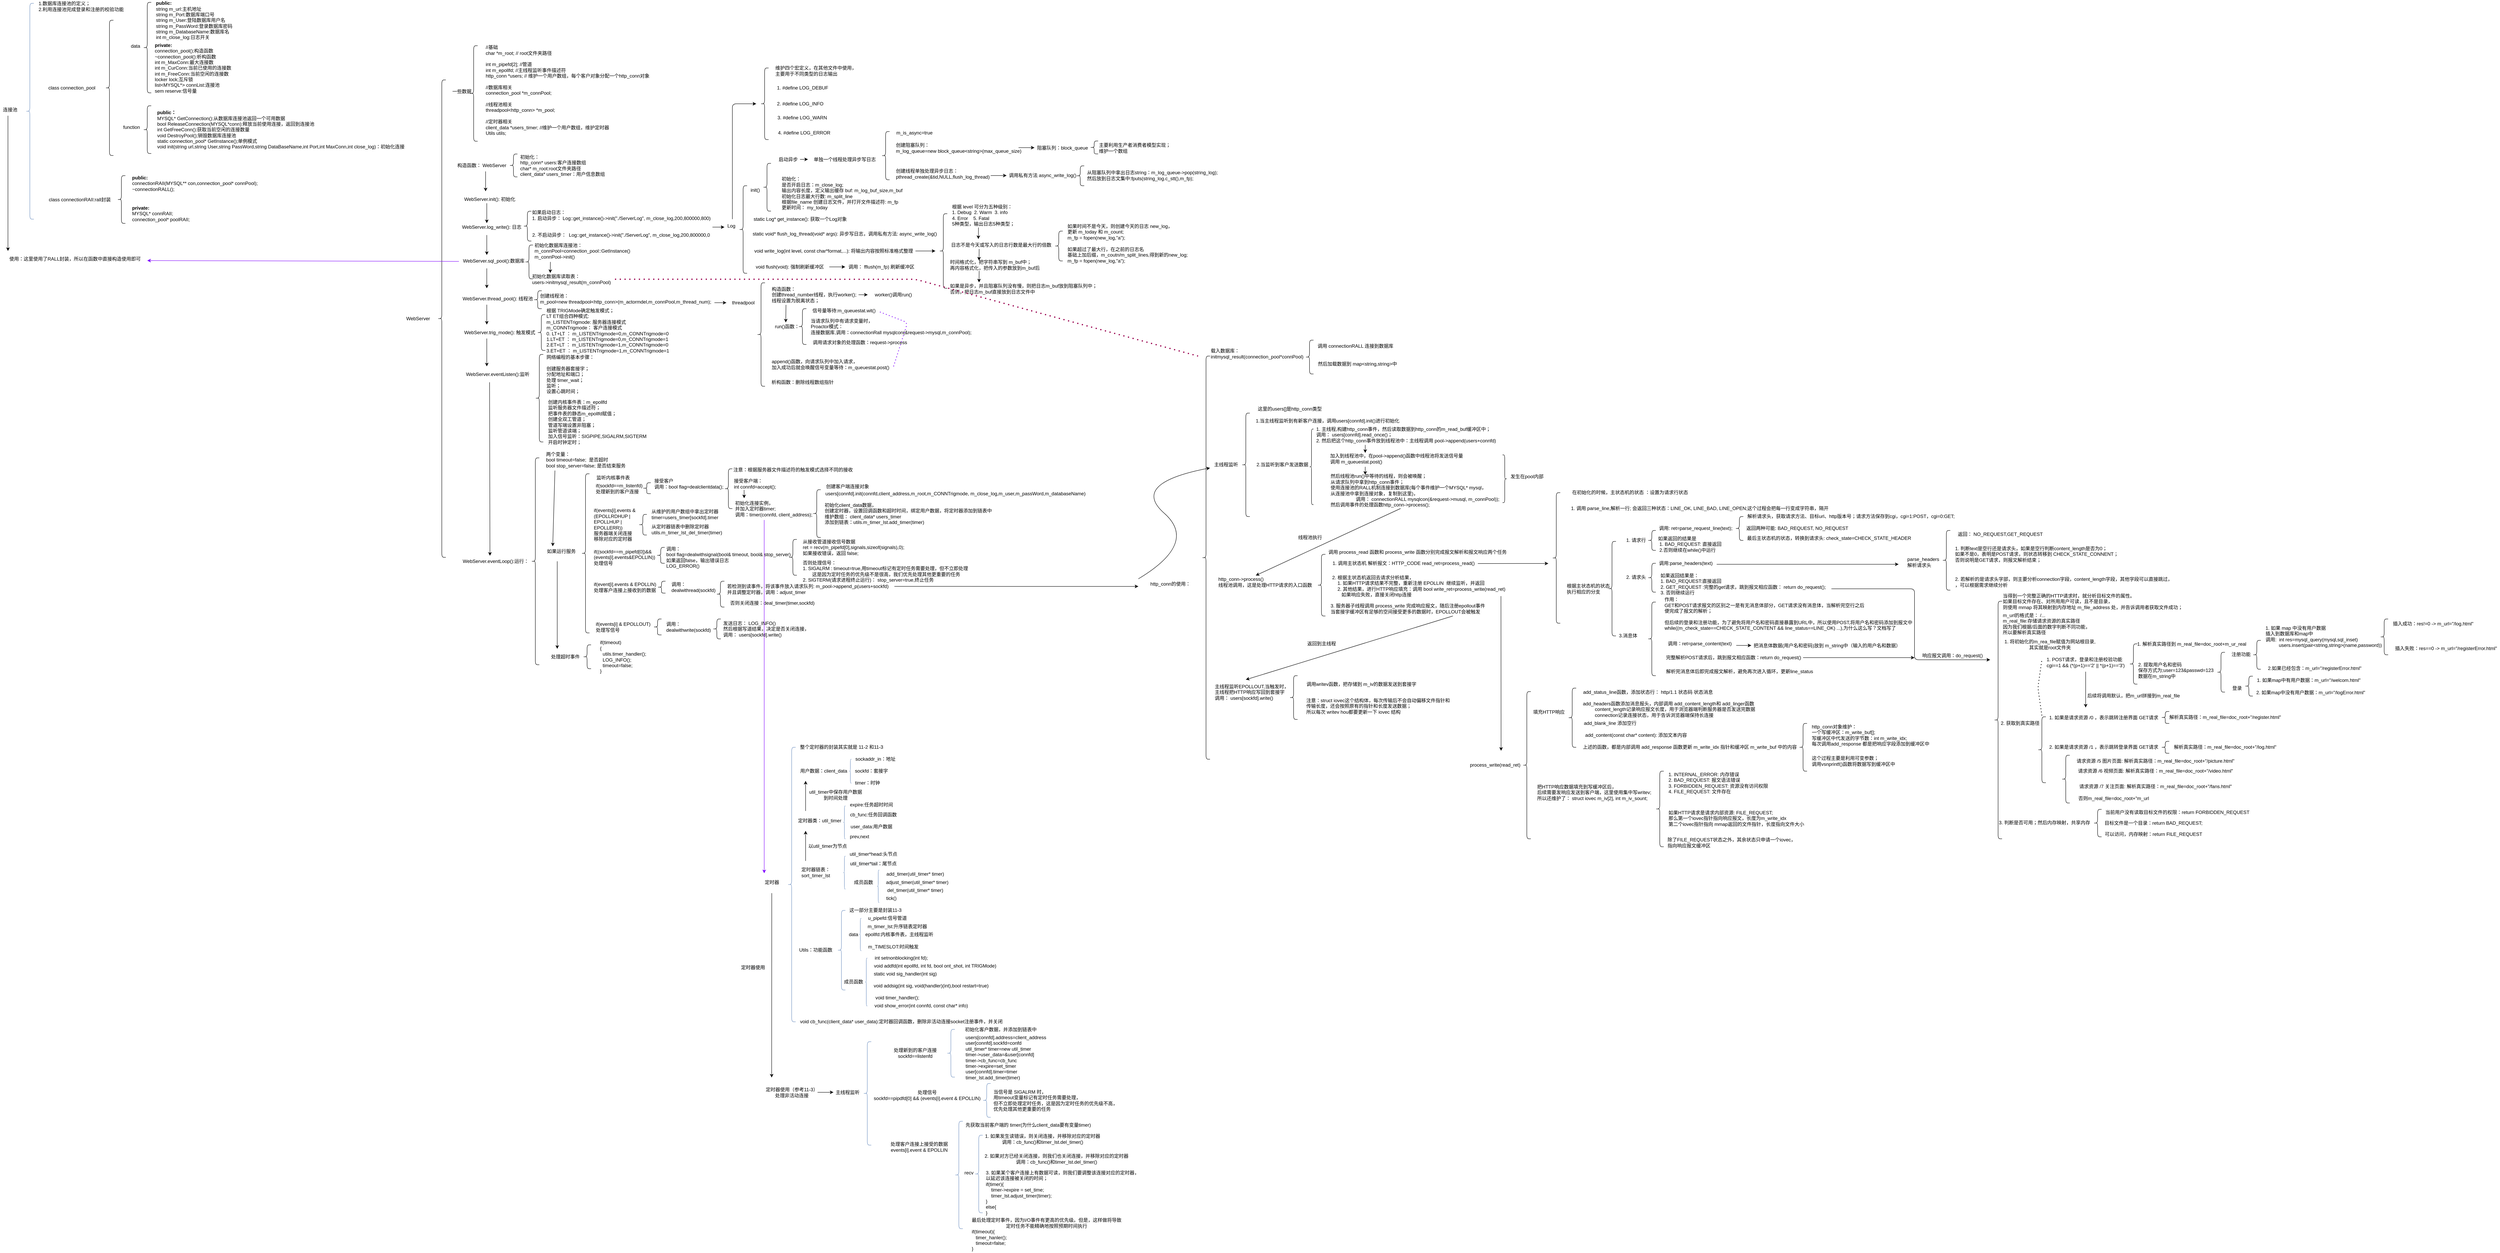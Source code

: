<mxfile version="13.6.2" type="device"><diagram id="RAwYwi6EgRXs8cBVSEu_" name="Page-1"><mxGraphModel dx="2999" dy="1580" grid="1" gridSize="10" guides="1" tooltips="1" connect="1" arrows="1" fold="1" page="1" pageScale="1" pageWidth="827" pageHeight="1169" math="0" shadow="0"><root><mxCell id="0"/><mxCell id="1" parent="0"/><mxCell id="kJ3u6bPPaE0KDPVEGc_x-14" value="定时器" style="text;html=1;align=center;verticalAlign=middle;resizable=0;points=[];autosize=1;" parent="1" vertex="1"><mxGeometry x="1434" y="2403.39" width="50" height="20" as="geometry"/></mxCell><mxCell id="kJ3u6bPPaE0KDPVEGc_x-15" value="" style="shape=curlyBracket;whiteSpace=wrap;html=1;rounded=1;strokeColor=#6c8ebf;fillColor=#dae8fc;" parent="1" vertex="1"><mxGeometry x="1499" y="2073.39" width="20" height="690" as="geometry"/></mxCell><mxCell id="kJ3u6bPPaE0KDPVEGc_x-16" value="用户数据：client_data" style="text;html=1;align=center;verticalAlign=middle;resizable=0;points=[];autosize=1;" parent="1" vertex="1"><mxGeometry x="1524" y="2123.39" width="130" height="20" as="geometry"/></mxCell><mxCell id="kJ3u6bPPaE0KDPVEGc_x-17" value="" style="shape=curlyBracket;whiteSpace=wrap;html=1;rounded=1;strokeColor=#6c8ebf;fillColor=#dae8fc;" parent="1" vertex="1"><mxGeometry x="1654" y="2103.39" width="5" height="60" as="geometry"/></mxCell><mxCell id="kJ3u6bPPaE0KDPVEGc_x-18" value="sockaddr_in：地址" style="text;html=1;align=center;verticalAlign=middle;resizable=0;points=[];autosize=1;" parent="1" vertex="1"><mxGeometry x="1659" y="2093.39" width="120" height="20" as="geometry"/></mxCell><mxCell id="kJ3u6bPPaE0KDPVEGc_x-19" value="sockfd：套接字" style="text;html=1;align=center;verticalAlign=middle;resizable=0;points=[];autosize=1;" parent="1" vertex="1"><mxGeometry x="1659" y="2123.39" width="100" height="20" as="geometry"/></mxCell><mxCell id="kJ3u6bPPaE0KDPVEGc_x-20" value="timer：时钟" style="text;html=1;align=center;verticalAlign=middle;resizable=0;points=[];autosize=1;" parent="1" vertex="1"><mxGeometry x="1659" y="2153.39" width="80" height="20" as="geometry"/></mxCell><mxCell id="kJ3u6bPPaE0KDPVEGc_x-21" value="定时器类：util_timer" style="text;html=1;align=center;verticalAlign=middle;resizable=0;points=[];autosize=1;" parent="1" vertex="1"><mxGeometry x="1519" y="2248.39" width="120" height="20" as="geometry"/></mxCell><mxCell id="kJ3u6bPPaE0KDPVEGc_x-22" value="" style="shape=curlyBracket;whiteSpace=wrap;html=1;rounded=1;strokeColor=#6c8ebf;fillColor=#dae8fc;" parent="1" vertex="1"><mxGeometry x="1639" y="2220.89" width="5" height="82.5" as="geometry"/></mxCell><mxCell id="kJ3u6bPPaE0KDPVEGc_x-23" value="expire:任务超时时间" style="text;html=1;align=center;verticalAlign=middle;resizable=0;points=[];autosize=1;" parent="1" vertex="1"><mxGeometry x="1649" y="2208.39" width="120" height="20" as="geometry"/></mxCell><mxCell id="kJ3u6bPPaE0KDPVEGc_x-24" value="cb_func:任务回调函数" style="text;html=1;align=center;verticalAlign=middle;resizable=0;points=[];autosize=1;" parent="1" vertex="1"><mxGeometry x="1649" y="2233.39" width="130" height="20" as="geometry"/></mxCell><mxCell id="kJ3u6bPPaE0KDPVEGc_x-25" value="user_data:用户数据" style="text;html=1;align=center;verticalAlign=middle;resizable=0;points=[];autosize=1;" parent="1" vertex="1"><mxGeometry x="1649" y="2263.39" width="120" height="20" as="geometry"/></mxCell><mxCell id="kJ3u6bPPaE0KDPVEGc_x-26" value="prev,next" style="text;html=1;align=center;verticalAlign=middle;resizable=0;points=[];autosize=1;" parent="1" vertex="1"><mxGeometry x="1649" y="2288.39" width="60" height="20" as="geometry"/></mxCell><mxCell id="kJ3u6bPPaE0KDPVEGc_x-28" value="定时器链表：&lt;br&gt;sort_timer_lst" style="text;html=1;align=center;verticalAlign=middle;resizable=0;points=[];autosize=1;" parent="1" vertex="1"><mxGeometry x="1524" y="2373.39" width="90" height="30" as="geometry"/></mxCell><mxCell id="kJ3u6bPPaE0KDPVEGc_x-29" value="" style="shape=curlyBracket;whiteSpace=wrap;html=1;rounded=1;strokeColor=#6c8ebf;fillColor=#dae8fc;" parent="1" vertex="1"><mxGeometry x="1639" y="2347.14" width="5" height="82.5" as="geometry"/></mxCell><mxCell id="kJ3u6bPPaE0KDPVEGc_x-31" value="util_timer*head:头节点" style="text;html=1;align=center;verticalAlign=middle;resizable=0;points=[];autosize=1;" parent="1" vertex="1"><mxGeometry x="1649" y="2332.14" width="130" height="20" as="geometry"/></mxCell><mxCell id="kJ3u6bPPaE0KDPVEGc_x-32" value="&lt;span style=&quot;color: rgb(0 , 0 , 0) ; font-family: &amp;#34;helvetica&amp;#34; ; font-size: 12px ; font-style: normal ; font-weight: 400 ; letter-spacing: normal ; text-align: center ; text-indent: 0px ; text-transform: none ; word-spacing: 0px ; background-color: rgb(248 , 249 , 250) ; display: inline ; float: none&quot;&gt;util_timer*tail：尾节点&lt;/span&gt;" style="text;whiteSpace=wrap;html=1;" parent="1" vertex="1"><mxGeometry x="1654" y="2352.14" width="130" height="30" as="geometry"/></mxCell><mxCell id="kJ3u6bPPaE0KDPVEGc_x-34" value="" style="shape=curlyBracket;whiteSpace=wrap;html=1;rounded=1;strokeColor=#6c8ebf;fillColor=#dae8fc;" parent="1" vertex="1"><mxGeometry x="1724" y="2382.14" width="5" height="81.25" as="geometry"/></mxCell><mxCell id="kJ3u6bPPaE0KDPVEGc_x-35" value="成员函数" style="text;html=1;align=center;verticalAlign=middle;resizable=0;points=[];autosize=1;" parent="1" vertex="1"><mxGeometry x="1659" y="2403.39" width="60" height="20" as="geometry"/></mxCell><mxCell id="kJ3u6bPPaE0KDPVEGc_x-38" value="add_timer(util_timer* timer)" style="text;html=1;align=center;verticalAlign=middle;resizable=0;points=[];autosize=1;" parent="1" vertex="1"><mxGeometry x="1739" y="2382.14" width="160" height="20" as="geometry"/></mxCell><mxCell id="kJ3u6bPPaE0KDPVEGc_x-39" value="adjust_timer(util_timer* timer)" style="text;html=1;align=center;verticalAlign=middle;resizable=0;points=[];autosize=1;" parent="1" vertex="1"><mxGeometry x="1739" y="2403.39" width="170" height="20" as="geometry"/></mxCell><mxCell id="kJ3u6bPPaE0KDPVEGc_x-40" value="del_timer(util_timer* timer)" style="text;html=1;align=center;verticalAlign=middle;resizable=0;points=[];autosize=1;" parent="1" vertex="1"><mxGeometry x="1739" y="2423.39" width="160" height="20" as="geometry"/></mxCell><mxCell id="kJ3u6bPPaE0KDPVEGc_x-41" value="tick()" style="text;html=1;align=center;verticalAlign=middle;resizable=0;points=[];autosize=1;" parent="1" vertex="1"><mxGeometry x="1739" y="2443.39" width="40" height="20" as="geometry"/></mxCell><mxCell id="kJ3u6bPPaE0KDPVEGc_x-42" value="整个定时器的封装其实就是 11-2 和11-3" style="text;html=1;align=center;verticalAlign=middle;resizable=0;points=[];autosize=1;" parent="1" vertex="1"><mxGeometry x="1524" y="2063.39" width="220" height="20" as="geometry"/></mxCell><mxCell id="kJ3u6bPPaE0KDPVEGc_x-45" value="Utils：功能函数" style="text;html=1;align=center;verticalAlign=middle;resizable=0;points=[];autosize=1;" parent="1" vertex="1"><mxGeometry x="1519" y="2573.39" width="100" height="20" as="geometry"/></mxCell><mxCell id="kJ3u6bPPaE0KDPVEGc_x-46" value="" style="shape=curlyBracket;whiteSpace=wrap;html=1;rounded=1;strokeColor=#6c8ebf;fillColor=#dae8fc;" parent="1" vertex="1"><mxGeometry x="1624" y="2483.39" width="20" height="200" as="geometry"/></mxCell><mxCell id="kJ3u6bPPaE0KDPVEGc_x-47" value="这一部分主要是封装11-3" style="text;html=1;align=center;verticalAlign=middle;resizable=0;points=[];autosize=1;" parent="1" vertex="1"><mxGeometry x="1644" y="2473.39" width="150" height="20" as="geometry"/></mxCell><mxCell id="kJ3u6bPPaE0KDPVEGc_x-50" value="data" style="text;html=1;align=center;verticalAlign=middle;resizable=0;points=[];autosize=1;" parent="1" vertex="1"><mxGeometry x="1644" y="2534.02" width="40" height="20" as="geometry"/></mxCell><mxCell id="kJ3u6bPPaE0KDPVEGc_x-51" value="" style="shape=curlyBracket;whiteSpace=wrap;html=1;rounded=1;strokeColor=#6c8ebf;fillColor=#dae8fc;" parent="1" vertex="1"><mxGeometry x="1679" y="2503.39" width="5" height="81.25" as="geometry"/></mxCell><mxCell id="kJ3u6bPPaE0KDPVEGc_x-53" value="u_pipefd:信号管道" style="text;html=1;align=center;verticalAlign=middle;resizable=0;points=[];autosize=1;" parent="1" vertex="1"><mxGeometry x="1694" y="2493.39" width="110" height="20" as="geometry"/></mxCell><mxCell id="kJ3u6bPPaE0KDPVEGc_x-54" value="m_timer_lst:升序链表定时器" style="text;html=1;align=center;verticalAlign=middle;resizable=0;points=[];autosize=1;" parent="1" vertex="1"><mxGeometry x="1694" y="2514.02" width="160" height="20" as="geometry"/></mxCell><mxCell id="kJ3u6bPPaE0KDPVEGc_x-55" value="epollfd:内核事件表，主线程监听" style="text;html=1;align=center;verticalAlign=middle;resizable=0;points=[];autosize=1;" parent="1" vertex="1"><mxGeometry x="1684" y="2534.02" width="190" height="20" as="geometry"/></mxCell><mxCell id="kJ3u6bPPaE0KDPVEGc_x-56" value="m_TIMESLOT:时间触发" style="text;html=1;align=center;verticalAlign=middle;resizable=0;points=[];autosize=1;" parent="1" vertex="1"><mxGeometry x="1694" y="2564.64" width="140" height="20" as="geometry"/></mxCell><mxCell id="kJ3u6bPPaE0KDPVEGc_x-57" value="成员函数" style="text;html=1;align=center;verticalAlign=middle;resizable=0;points=[];autosize=1;" parent="1" vertex="1"><mxGeometry x="1634" y="2653.39" width="60" height="20" as="geometry"/></mxCell><mxCell id="kJ3u6bPPaE0KDPVEGc_x-58" value="" style="shape=curlyBracket;whiteSpace=wrap;html=1;rounded=1;strokeColor=#6c8ebf;fillColor=#dae8fc;" parent="1" vertex="1"><mxGeometry x="1694" y="2603.39" width="5" height="120" as="geometry"/></mxCell><mxCell id="kJ3u6bPPaE0KDPVEGc_x-59" value="int setnonblocking(int fd);" style="text;html=1;align=center;verticalAlign=middle;resizable=0;points=[];autosize=1;" parent="1" vertex="1"><mxGeometry x="1709" y="2593.39" width="150" height="20" as="geometry"/></mxCell><mxCell id="kJ3u6bPPaE0KDPVEGc_x-60" value="void addfd(int epollfd, int fd, bool ont_shot, int TRIGMode)" style="text;html=1;align=center;verticalAlign=middle;resizable=0;points=[];autosize=1;" parent="1" vertex="1"><mxGeometry x="1709" y="2613.39" width="320" height="20" as="geometry"/></mxCell><mxCell id="kJ3u6bPPaE0KDPVEGc_x-61" value="static void sig_handler(int sig)" style="text;html=1;align=center;verticalAlign=middle;resizable=0;points=[];autosize=1;" parent="1" vertex="1"><mxGeometry x="1709" y="2633.39" width="170" height="20" as="geometry"/></mxCell><mxCell id="kJ3u6bPPaE0KDPVEGc_x-62" value="void addsig(int sig, void(handler)(int),bool restart=true)" style="text;html=1;align=center;verticalAlign=middle;resizable=0;points=[];autosize=1;" parent="1" vertex="1"><mxGeometry x="1709" y="2663.39" width="300" height="20" as="geometry"/></mxCell><mxCell id="kJ3u6bPPaE0KDPVEGc_x-63" value="void timer_handler();" style="text;html=1;align=center;verticalAlign=middle;resizable=0;points=[];autosize=1;" parent="1" vertex="1"><mxGeometry x="1709" y="2693.39" width="130" height="20" as="geometry"/></mxCell><mxCell id="kJ3u6bPPaE0KDPVEGc_x-64" value="void show_error(int connfd, const char* info)" style="text;html=1;align=center;verticalAlign=middle;resizable=0;points=[];autosize=1;" parent="1" vertex="1"><mxGeometry x="1709" y="2713.39" width="250" height="20" as="geometry"/></mxCell><mxCell id="kJ3u6bPPaE0KDPVEGc_x-65" value="void cb_func(client_data* user_data):定时器回调函数，删除非活动连接socket注册事件，并关闭" style="text;html=1;align=center;verticalAlign=middle;resizable=0;points=[];autosize=1;" parent="1" vertex="1"><mxGeometry x="1524" y="2753.39" width="520" height="20" as="geometry"/></mxCell><mxCell id="kJ3u6bPPaE0KDPVEGc_x-66" value="定时器使用（参考11-3）&lt;br&gt;处理非活动连接" style="text;html=1;align=center;verticalAlign=middle;resizable=0;points=[];autosize=1;" parent="1" vertex="1"><mxGeometry x="1434" y="2925.89" width="150" height="30" as="geometry"/></mxCell><mxCell id="kJ3u6bPPaE0KDPVEGc_x-69" value="" style="endArrow=classic;html=1;" parent="1" edge="1"><mxGeometry width="50" height="50" relative="1" as="geometry"><mxPoint x="1459" y="2440" as="sourcePoint"/><mxPoint x="1458.71" y="2903.39" as="targetPoint"/></mxGeometry></mxCell><mxCell id="kJ3u6bPPaE0KDPVEGc_x-71" value="主线程监听" style="text;html=1;align=center;verticalAlign=middle;resizable=0;points=[];autosize=1;" parent="1" vertex="1"><mxGeometry x="1609" y="2930.89" width="80" height="20" as="geometry"/></mxCell><mxCell id="kJ3u6bPPaE0KDPVEGc_x-72" value="处理新到的客户连接&lt;br&gt;sockfd==listenfd" style="text;html=1;align=center;verticalAlign=middle;resizable=0;points=[];autosize=1;" parent="1" vertex="1"><mxGeometry x="1759" y="2827.39" width="120" height="30" as="geometry"/></mxCell><mxCell id="kJ3u6bPPaE0KDPVEGc_x-73" value="处理信号&lt;br&gt;sockfd==pipdfd[0] &amp;amp;&amp;amp; (events[i].event &amp;amp; EPOLLIN)" style="text;html=1;align=center;verticalAlign=middle;resizable=0;points=[];autosize=1;" parent="1" vertex="1"><mxGeometry x="1709" y="2933.39" width="280" height="30" as="geometry"/></mxCell><mxCell id="kJ3u6bPPaE0KDPVEGc_x-74" value="处理客户连接上接受的数据&lt;br&gt;events[i].event &amp;amp; EPOLLIN" style="text;html=1;align=center;verticalAlign=middle;resizable=0;points=[];autosize=1;" parent="1" vertex="1"><mxGeometry x="1749" y="3063.39" width="160" height="30" as="geometry"/></mxCell><mxCell id="kJ3u6bPPaE0KDPVEGc_x-75" value="" style="shape=curlyBracket;whiteSpace=wrap;html=1;rounded=1;strokeColor=#6c8ebf;fillColor=#dae8fc;" parent="1" vertex="1"><mxGeometry x="1689" y="2813.39" width="20" height="260" as="geometry"/></mxCell><mxCell id="kJ3u6bPPaE0KDPVEGc_x-76" value="" style="endArrow=classic;html=1;" parent="1" edge="1"><mxGeometry width="50" height="50" relative="1" as="geometry"><mxPoint x="1574" y="2940.6" as="sourcePoint"/><mxPoint x="1614" y="2940.6" as="targetPoint"/></mxGeometry></mxCell><mxCell id="kJ3u6bPPaE0KDPVEGc_x-77" value="" style="shape=curlyBracket;whiteSpace=wrap;html=1;rounded=1;strokeColor=#6c8ebf;fillColor=#dae8fc;" parent="1" vertex="1"><mxGeometry x="1899" y="2782.39" width="20" height="120" as="geometry"/></mxCell><mxCell id="kJ3u6bPPaE0KDPVEGc_x-78" value="初始化客户数据，并添加到链表中" style="text;html=1;align=center;verticalAlign=middle;resizable=0;points=[];autosize=1;" parent="1" vertex="1"><mxGeometry x="1934" y="2773.39" width="200" height="20" as="geometry"/></mxCell><mxCell id="kJ3u6bPPaE0KDPVEGc_x-79" value="users[connfd].address=client_address&lt;br&gt;user[connfd].sockfd=confd&lt;br&gt;util_timer* timer=new util_timer&lt;br&gt;timer-&amp;gt;user_data=&amp;amp;user[connfd]&lt;br&gt;timer-&amp;gt;cb_func=cb_func&lt;br&gt;timer-&amp;gt;expire=set_timer&lt;br&gt;user[connfd].timer=timer&lt;br&gt;timer_lst.add_timer(timer)" style="text;html=1;align=left;verticalAlign=middle;resizable=0;points=[];autosize=1;" parent="1" vertex="1"><mxGeometry x="1944" y="2793.39" width="220" height="120" as="geometry"/></mxCell><mxCell id="kJ3u6bPPaE0KDPVEGc_x-81" value="" style="endArrow=classic;html=1;" parent="1" edge="1"><mxGeometry width="50" height="50" relative="1" as="geometry"><mxPoint x="1544" y="2359.01" as="sourcePoint"/><mxPoint x="1544" y="2283.39" as="targetPoint"/></mxGeometry></mxCell><mxCell id="kJ3u6bPPaE0KDPVEGc_x-82" value="以util_timer为节点" style="text;html=1;align=center;verticalAlign=middle;resizable=0;points=[];autosize=1;" parent="1" vertex="1"><mxGeometry x="1544" y="2312.14" width="110" height="20" as="geometry"/></mxCell><mxCell id="kJ3u6bPPaE0KDPVEGc_x-84" value="" style="endArrow=classic;html=1;" parent="1" edge="1"><mxGeometry width="50" height="50" relative="1" as="geometry"><mxPoint x="1544" y="2233.39" as="sourcePoint"/><mxPoint x="1544" y="2157.77" as="targetPoint"/></mxGeometry></mxCell><mxCell id="kJ3u6bPPaE0KDPVEGc_x-85" value="util_timer中保存用户数据&lt;br&gt;到时间处理" style="text;html=1;align=center;verticalAlign=middle;resizable=0;points=[];autosize=1;" parent="1" vertex="1"><mxGeometry x="1544" y="2178.39" width="150" height="30" as="geometry"/></mxCell><mxCell id="kJ3u6bPPaE0KDPVEGc_x-86" value="" style="shape=curlyBracket;whiteSpace=wrap;html=1;rounded=1;strokeColor=#6c8ebf;fillColor=#dae8fc;" parent="1" vertex="1"><mxGeometry x="1989" y="2918.39" width="20" height="85" as="geometry"/></mxCell><mxCell id="kJ3u6bPPaE0KDPVEGc_x-87" value="当信号是 SIGALRM 时，&lt;br&gt;用timeout变量标记有定时任务需要处理，&lt;br&gt;但不立即处理定时任务，这是因为定时任务的优先级不高，&lt;br&gt;优先处理其他更重要的任务" style="text;html=1;align=left;verticalAlign=middle;resizable=0;points=[];autosize=1;" parent="1" vertex="1"><mxGeometry x="2014" y="2930.89" width="330" height="60" as="geometry"/></mxCell><mxCell id="kJ3u6bPPaE0KDPVEGc_x-88" value="" style="shape=curlyBracket;whiteSpace=wrap;html=1;rounded=1;strokeColor=#6c8ebf;fillColor=#dae8fc;" parent="1" vertex="1"><mxGeometry x="1919" y="3013.39" width="20" height="270" as="geometry"/></mxCell><mxCell id="kJ3u6bPPaE0KDPVEGc_x-90" value="先获取当前客户端的 timer(为什么client_data要有变量timer)&lt;br&gt;" style="text;html=1;align=left;verticalAlign=middle;resizable=0;points=[];autosize=1;" parent="1" vertex="1"><mxGeometry x="1944" y="3013.39" width="330" height="20" as="geometry"/></mxCell><mxCell id="kJ3u6bPPaE0KDPVEGc_x-91" value="1. 如果发生读错误，则关闭连接，并移除对应的定时器&lt;br&gt;调用：cb_func()和timer_lst.del_timer()" style="text;html=1;align=center;verticalAlign=middle;resizable=0;points=[];autosize=1;" parent="1" vertex="1"><mxGeometry x="1989" y="3043.39" width="300" height="30" as="geometry"/></mxCell><mxCell id="kJ3u6bPPaE0KDPVEGc_x-92" value="2. 如果对方已经关闭连接，则我们也关闭连接，并移除对应的定时器&lt;br&gt;调用：cb_func()和timer_lst.del_timer()" style="text;html=1;align=center;verticalAlign=middle;resizable=0;points=[];autosize=1;" parent="1" vertex="1"><mxGeometry x="1984" y="3093.39" width="380" height="30" as="geometry"/></mxCell><mxCell id="kJ3u6bPPaE0KDPVEGc_x-93" value="3. 如果某个客户连接上有数据可读，则我们要调整该连接对应的定时器，&lt;br&gt;&lt;div style=&quot;text-align: left&quot;&gt;&lt;span&gt;以延迟该连接被关闭的时间；&lt;/span&gt;&lt;/div&gt;&lt;div style=&quot;text-align: left&quot;&gt;&lt;span&gt;if(timer){&lt;/span&gt;&lt;/div&gt;&lt;div style=&quot;text-align: left&quot;&gt;&lt;span&gt;&amp;nbsp; &amp;nbsp; timer-&amp;gt;expire = set_time;&lt;/span&gt;&lt;/div&gt;&lt;div style=&quot;text-align: left&quot;&gt;&lt;span&gt;&amp;nbsp; &amp;nbsp; timer_lst.adjust_timer(timer);&lt;/span&gt;&lt;/div&gt;&lt;div style=&quot;text-align: left&quot;&gt;&lt;span&gt;}&lt;/span&gt;&lt;/div&gt;&lt;div style=&quot;text-align: left&quot;&gt;else{&lt;/div&gt;&lt;div style=&quot;text-align: left&quot;&gt;}&lt;/div&gt;" style="text;html=1;align=center;verticalAlign=middle;resizable=0;points=[];autosize=1;" parent="1" vertex="1"><mxGeometry x="1989" y="3133.39" width="400" height="120" as="geometry"/></mxCell><mxCell id="kJ3u6bPPaE0KDPVEGc_x-94" value="recv" style="text;html=1;align=center;verticalAlign=middle;resizable=0;points=[];autosize=1;" parent="1" vertex="1"><mxGeometry x="1934" y="3133.39" width="40" height="20" as="geometry"/></mxCell><mxCell id="kJ3u6bPPaE0KDPVEGc_x-95" value="" style="shape=curlyBracket;whiteSpace=wrap;html=1;rounded=1;strokeColor=#6c8ebf;fillColor=#dae8fc;" parent="1" vertex="1"><mxGeometry x="1969" y="3048.39" width="20" height="195" as="geometry"/></mxCell><mxCell id="kJ3u6bPPaE0KDPVEGc_x-97" value="&lt;font&gt;最后处理定时事件，因为I/O事件有更高的优先级。但是，这样做将导致&lt;br&gt;定时任务不能精确地按照预期时间执行&lt;br&gt;&lt;div style=&quot;text-align: left&quot;&gt;if(timeout){&lt;/div&gt;&lt;div style=&quot;text-align: left&quot;&gt;&amp;nbsp; &amp;nbsp;timer_hanler();&lt;/div&gt;&lt;div style=&quot;text-align: left&quot;&gt;&amp;nbsp; &amp;nbsp;timeout=false;&lt;/div&gt;&lt;div style=&quot;text-align: left&quot;&gt;}&lt;/div&gt;&lt;/font&gt;" style="text;html=1;align=center;verticalAlign=middle;resizable=0;points=[];autosize=1;" parent="1" vertex="1"><mxGeometry x="1954" y="3253.39" width="390" height="90" as="geometry"/></mxCell><mxCell id="kJ3u6bPPaE0KDPVEGc_x-106" value="连接池" style="text;html=1;align=center;verticalAlign=middle;resizable=0;points=[];autosize=1;" parent="1" vertex="1"><mxGeometry x="-480" y="460.89" width="50" height="20" as="geometry"/></mxCell><mxCell id="kJ3u6bPPaE0KDPVEGc_x-107" value="" style="shape=curlyBracket;whiteSpace=wrap;html=1;rounded=1;strokeColor=#6c8ebf;fillColor=#dae8fc;" parent="1" vertex="1"><mxGeometry x="-415" y="203.39" width="20" height="542.5" as="geometry"/></mxCell><mxCell id="7PQO8uXHtyTS7FX0thEw-1" value="1.数据库连接池的定义；&lt;br&gt;2.利用连接池完成登录和注册的校验功能" style="text;html=1;align=left;verticalAlign=middle;resizable=0;points=[];autosize=1;" parent="1" vertex="1"><mxGeometry x="-385" y="195.89" width="230" height="30" as="geometry"/></mxCell><mxCell id="7PQO8uXHtyTS7FX0thEw-2" value="class connection_pool" style="text;html=1;align=center;verticalAlign=middle;resizable=0;points=[];autosize=1;" parent="1" vertex="1"><mxGeometry x="-365" y="405.89" width="130" height="20" as="geometry"/></mxCell><mxCell id="7PQO8uXHtyTS7FX0thEw-3" value="" style="shape=curlyBracket;whiteSpace=wrap;html=1;rounded=1;" parent="1" vertex="1"><mxGeometry x="-215" y="245.89" width="20" height="340" as="geometry"/></mxCell><mxCell id="7PQO8uXHtyTS7FX0thEw-6" value="&lt;b&gt;public:&lt;/b&gt;&lt;br&gt;string&amp;nbsp;m_url:主机地址&lt;br&gt;string&amp;nbsp;m_Port:数据库端口号&lt;br&gt;string&amp;nbsp;m_User:登陆数据库用户名&lt;br&gt;string&amp;nbsp;m_PassWord:登录数据库密码&lt;br&gt;string m_DatabaseName:数据库名&lt;br&gt;int m_close_log:日志开关" style="text;html=1;align=left;verticalAlign=middle;resizable=0;points=[];autosize=1;" parent="1" vertex="1"><mxGeometry x="-90" y="195.89" width="210" height="100" as="geometry"/></mxCell><mxCell id="7PQO8uXHtyTS7FX0thEw-9" value="data" style="text;html=1;align=center;verticalAlign=middle;resizable=0;points=[];autosize=1;" parent="1" vertex="1"><mxGeometry x="-160" y="300.89" width="40" height="20" as="geometry"/></mxCell><mxCell id="7PQO8uXHtyTS7FX0thEw-10" value="" style="shape=curlyBracket;whiteSpace=wrap;html=1;rounded=1;" parent="1" vertex="1"><mxGeometry x="-120" y="200.89" width="20" height="227.5" as="geometry"/></mxCell><mxCell id="7PQO8uXHtyTS7FX0thEw-11" value="&lt;b&gt;private:&lt;/b&gt;&lt;br&gt;connection_pool();构造函数&lt;br&gt;~connection_pool():析构函数&lt;br&gt;int m_MaxConn:最大连接数&lt;br&gt;int m_CurConn:当前已使用的连接数&lt;br&gt;int m_FreeConn:当前空闲的连接数&lt;br&gt;locker lock;互斥锁&lt;br&gt;list&amp;lt;MYSQL*&amp;gt; connList:连接池&lt;br&gt;sem reserve:信号量" style="text;html=1;align=left;verticalAlign=middle;resizable=0;points=[];autosize=1;" parent="1" vertex="1"><mxGeometry x="-93" y="300.89" width="210" height="130" as="geometry"/></mxCell><mxCell id="7PQO8uXHtyTS7FX0thEw-12" value="function" style="text;html=1;align=center;verticalAlign=middle;resizable=0;points=[];autosize=1;" parent="1" vertex="1"><mxGeometry x="-180" y="504.64" width="60" height="20" as="geometry"/></mxCell><mxCell id="7PQO8uXHtyTS7FX0thEw-13" value="" style="shape=curlyBracket;whiteSpace=wrap;html=1;rounded=1;" parent="1" vertex="1"><mxGeometry x="-120" y="460.89" width="20" height="120" as="geometry"/></mxCell><mxCell id="7PQO8uXHtyTS7FX0thEw-14" value="&lt;b&gt;public：&lt;/b&gt;&lt;br&gt;MYSQL* GetConnection():从数据库连接池返回一个可用数据&lt;br&gt;bool ReleaseConnection(MYSQL*conn):释放当前使用连接，返回到连接池&lt;br&gt;int GetFreeConn():获取当前空闲的连接数量&lt;br&gt;void DestroyPool();销毁数据库连接池&lt;br&gt;static connection_pool* GetInstance();单例模式&lt;br&gt;void init(string url,string User,string PassWord,string DataBaseName,int Port,int MaxConn,int close_log)：初始化连接" style="text;html=1;align=left;verticalAlign=middle;resizable=0;points=[];autosize=1;" parent="1" vertex="1"><mxGeometry x="-87" y="470.89" width="640" height="100" as="geometry"/></mxCell><mxCell id="7PQO8uXHtyTS7FX0thEw-15" value="class connectionRAII:rall封装" style="text;html=1;align=center;verticalAlign=middle;resizable=0;points=[];autosize=1;" parent="1" vertex="1"><mxGeometry x="-365" y="686.52" width="170" height="20" as="geometry"/></mxCell><mxCell id="7PQO8uXHtyTS7FX0thEw-16" value="" style="shape=curlyBracket;whiteSpace=wrap;html=1;rounded=1;" parent="1" vertex="1"><mxGeometry x="-185" y="636.52" width="20" height="120" as="geometry"/></mxCell><mxCell id="7PQO8uXHtyTS7FX0thEw-17" value="&lt;b&gt;public:&lt;/b&gt;&lt;br&gt;connectionRAII(MYSQL** con,connection_pool* connPool);&lt;br&gt;~connectionRALL();" style="text;html=1;align=left;verticalAlign=middle;resizable=0;points=[];autosize=1;" parent="1" vertex="1"><mxGeometry x="-150" y="630.89" width="330" height="50" as="geometry"/></mxCell><mxCell id="7PQO8uXHtyTS7FX0thEw-18" value="&lt;b&gt;private:&lt;/b&gt;&lt;br&gt;&lt;div&gt;&lt;span&gt;MYSQL* connRAII;&lt;/span&gt;&lt;/div&gt;&lt;div&gt;connection_pool* poolRAII;&lt;/div&gt;" style="text;html=1;align=left;verticalAlign=middle;resizable=0;points=[];autosize=1;" parent="1" vertex="1"><mxGeometry x="-150" y="707.14" width="160" height="50" as="geometry"/></mxCell><mxCell id="7PQO8uXHtyTS7FX0thEw-19" value="使用：这里使用了RALL封装，所以在函数中直接构造使用即可" style="text;html=1;align=center;verticalAlign=middle;resizable=0;points=[];autosize=1;" parent="1" vertex="1"><mxGeometry x="-467" y="835.89" width="350" height="20" as="geometry"/></mxCell><mxCell id="7PQO8uXHtyTS7FX0thEw-22" value="" style="endArrow=classic;html=1;" parent="1" edge="1"><mxGeometry width="50" height="50" relative="1" as="geometry"><mxPoint x="-460" y="485.89" as="sourcePoint"/><mxPoint x="-460" y="825.89" as="targetPoint"/></mxGeometry></mxCell><mxCell id="7PQO8uXHtyTS7FX0thEw-23" value="http_conn的使用：" style="text;html=1;align=center;verticalAlign=middle;resizable=0;points=[];autosize=1;" parent="1" vertex="1"><mxGeometry x="2400" y="1653.39" width="120" height="20" as="geometry"/></mxCell><mxCell id="7PQO8uXHtyTS7FX0thEw-24" value="" style="shape=curlyBracket;whiteSpace=wrap;html=1;rounded=1;" parent="1" vertex="1"><mxGeometry x="2540" y="1090" width="20" height="1013.39" as="geometry"/></mxCell><mxCell id="7PQO8uXHtyTS7FX0thEw-25" value="1.当主线程监听到有新客户连接，调用users[connfd].init()进行初始化" style="text;html=1;align=center;verticalAlign=middle;resizable=0;points=[];autosize=1;" parent="1" vertex="1"><mxGeometry x="2665" y="1243.39" width="380" height="20" as="geometry"/></mxCell><mxCell id="7PQO8uXHtyTS7FX0thEw-26" value="2.当监听到客户发送数据" style="text;html=1;align=left;verticalAlign=middle;resizable=0;points=[];autosize=1;" parent="1" vertex="1"><mxGeometry x="2675" y="1353.39" width="150" height="20" as="geometry"/></mxCell><mxCell id="7PQO8uXHtyTS7FX0thEw-27" value="这里的users[]是http_conn类型" style="text;html=1;align=center;verticalAlign=middle;resizable=0;points=[];autosize=1;" parent="1" vertex="1"><mxGeometry x="2670" y="1213.39" width="180" height="20" as="geometry"/></mxCell><mxCell id="7PQO8uXHtyTS7FX0thEw-28" value="主线程监听" style="text;html=1;align=center;verticalAlign=middle;resizable=0;points=[];autosize=1;" parent="1" vertex="1"><mxGeometry x="2560" y="1353.39" width="80" height="20" as="geometry"/></mxCell><mxCell id="7PQO8uXHtyTS7FX0thEw-29" value="" style="shape=curlyBracket;whiteSpace=wrap;html=1;rounded=1;" parent="1" vertex="1"><mxGeometry x="2640" y="1233.39" width="20" height="260" as="geometry"/></mxCell><mxCell id="7PQO8uXHtyTS7FX0thEw-30" value="1. 主线程,构建http_conn事件，然后读取数据到http_conn的m_read_buf缓冲区中；&lt;br&gt;调用： users[connfd].read_once()；&lt;br&gt;2. 然后把这个http_conn事件放到线程池中：主线程调用 pool-&amp;gt;append(users+connfd)" style="text;html=1;align=left;verticalAlign=middle;resizable=0;points=[];autosize=1;" parent="1" vertex="1"><mxGeometry x="2825" y="1263.39" width="470" height="50" as="geometry"/></mxCell><mxCell id="7PQO8uXHtyTS7FX0thEw-31" value="" style="shape=curlyBracket;whiteSpace=wrap;html=1;rounded=1;size=0.5;" parent="1" vertex="1"><mxGeometry x="2810" y="1273.39" width="10" height="190" as="geometry"/></mxCell><mxCell id="7PQO8uXHtyTS7FX0thEw-32" value="加入到线程池中，在pool-&amp;gt;append()函数中线程池将发送信号量&lt;br&gt;调用 m_queuestat.post()" style="text;html=1;align=left;verticalAlign=middle;resizable=0;points=[];autosize=1;" parent="1" vertex="1"><mxGeometry x="2860" y="1333.39" width="350" height="30" as="geometry"/></mxCell><mxCell id="7PQO8uXHtyTS7FX0thEw-33" value="" style="endArrow=classic;html=1;" parent="1" edge="1"><mxGeometry width="50" height="50" relative="1" as="geometry"><mxPoint x="2950" y="1368.39" as="sourcePoint"/><mxPoint x="2950" y="1388.39" as="targetPoint"/></mxGeometry></mxCell><mxCell id="7PQO8uXHtyTS7FX0thEw-34" value="然后线程池run()中等待的线程，则会被唤醒；&lt;br&gt;从请求队列中拿到http_conn事件；&lt;br&gt;使用连接池的RALL机制连接到数据库(每个事件维护一个MYSQL* mysql，&lt;br&gt;从连接池中拿到连接对象，复制到这里)，&lt;br&gt;&amp;nbsp; &amp;nbsp; &amp;nbsp; &amp;nbsp; &amp;nbsp; &amp;nbsp; &amp;nbsp; &amp;nbsp; &amp;nbsp; &amp;nbsp;调用： connectionRALL mysqlcon(&amp;amp;request-&amp;gt;musql, m_connPool));&lt;br&gt;然后调用事件的处理函数http_conn-&amp;gt;process();" style="text;html=1;align=left;verticalAlign=middle;resizable=0;points=[];autosize=1;" parent="1" vertex="1"><mxGeometry x="2861" y="1383.39" width="440" height="90" as="geometry"/></mxCell><mxCell id="7PQO8uXHtyTS7FX0thEw-39" value="" style="endArrow=classic;html=1;" parent="1" edge="1"><mxGeometry width="50" height="50" relative="1" as="geometry"><mxPoint x="2950" y="1313.39" as="sourcePoint"/><mxPoint x="2950" y="1333.39" as="targetPoint"/><Array as="points"><mxPoint x="2950" y="1323.39"/></Array></mxGeometry></mxCell><mxCell id="7PQO8uXHtyTS7FX0thEw-42" value="" style="shape=curlyBracket;whiteSpace=wrap;html=1;rounded=1;direction=west;" parent="1" vertex="1"><mxGeometry x="3295" y="1338.39" width="11" height="120" as="geometry"/></mxCell><mxCell id="7PQO8uXHtyTS7FX0thEw-43" value="发生在pool内部" style="text;html=1;align=center;verticalAlign=middle;resizable=0;points=[];autosize=1;" parent="1" vertex="1"><mxGeometry x="3306" y="1383.39" width="100" height="20" as="geometry"/></mxCell><mxCell id="7PQO8uXHtyTS7FX0thEw-46" value="http_conn-&amp;gt;process()&lt;br&gt;线程池调用，这是处理HTTP请求的入口函数" style="text;html=1;align=left;verticalAlign=middle;resizable=0;points=[];autosize=1;" parent="1" vertex="1"><mxGeometry x="2579" y="1643.39" width="250" height="30" as="geometry"/></mxCell><mxCell id="7PQO8uXHtyTS7FX0thEw-47" value="" style="endArrow=classic;html=1;entryX=0.384;entryY=-0.062;entryDx=0;entryDy=0;entryPerimeter=0;exitX=0.404;exitY=0.997;exitDx=0;exitDy=0;exitPerimeter=0;" parent="1" source="7PQO8uXHtyTS7FX0thEw-34" target="7PQO8uXHtyTS7FX0thEw-46" edge="1"><mxGeometry width="50" height="50" relative="1" as="geometry"><mxPoint x="3030.2" y="1510.25" as="sourcePoint"/><mxPoint x="2670" y="1633.39" as="targetPoint"/></mxGeometry></mxCell><mxCell id="7PQO8uXHtyTS7FX0thEw-48" value="" style="shape=curlyBracket;whiteSpace=wrap;html=1;rounded=1;" parent="1" vertex="1"><mxGeometry x="2830" y="1588.39" width="20" height="155" as="geometry"/></mxCell><mxCell id="7PQO8uXHtyTS7FX0thEw-49" value="1. 调用主状态机 解析报文：HTTP_CODE read_ret=process_read()" style="text;html=1;align=center;verticalAlign=middle;resizable=0;points=[];autosize=1;" parent="1" vertex="1"><mxGeometry x="2861" y="1600.89" width="370" height="20" as="geometry"/></mxCell><mxCell id="7PQO8uXHtyTS7FX0thEw-50" value="2. 根据主状态机返回去请求分析结果，&lt;br&gt;&amp;nbsp; &amp;nbsp; 1. 如果HTTP请求结果不完整，重新注册 EPOLLIN&amp;nbsp; 继续监听，并返回&lt;br&gt;&amp;nbsp; &amp;nbsp; 2. 其他结果，进行HTTP响应填充：调用 bool write_ret=process_write(read_ret)&lt;br&gt;&amp;nbsp; &amp;nbsp; &amp;nbsp; &amp;nbsp;如果响应失败，直接关闭http连接" style="text;html=1;align=left;verticalAlign=middle;resizable=0;points=[];autosize=1;" parent="1" vertex="1"><mxGeometry x="2865" y="1638.39" width="450" height="60" as="geometry"/></mxCell><mxCell id="7PQO8uXHtyTS7FX0thEw-51" value="3. 服务器子线程调用 process_write 完成响应报文，随后注册epollout事件&lt;br&gt;当套接字缓冲区有足够的空间接受更多的数据时，EPOLLOUT会被触发" style="text;html=1;align=left;verticalAlign=middle;resizable=0;points=[];autosize=1;" parent="1" vertex="1"><mxGeometry x="2861" y="1709.64" width="400" height="30" as="geometry"/></mxCell><mxCell id="7PQO8uXHtyTS7FX0thEw-52" value="调用 process_read 函数和 process_write 函数分别完成报文解析和报文响应两个任务" style="text;html=1;align=center;verticalAlign=middle;resizable=0;points=[];autosize=1;" parent="1" vertex="1"><mxGeometry x="2851" y="1573.39" width="460" height="20" as="geometry"/></mxCell><mxCell id="7PQO8uXHtyTS7FX0thEw-53" value="" style="endArrow=classic;html=1;exitX=1.005;exitY=0.53;exitDx=0;exitDy=0;exitPerimeter=0;" parent="1" source="7PQO8uXHtyTS7FX0thEw-49" edge="1"><mxGeometry width="50" height="50" relative="1" as="geometry"><mxPoint x="3080" y="1773.39" as="sourcePoint"/><mxPoint x="3410" y="1611.39" as="targetPoint"/></mxGeometry></mxCell><mxCell id="7PQO8uXHtyTS7FX0thEw-54" value="" style="shape=curlyBracket;whiteSpace=wrap;html=1;rounded=1;" parent="1" vertex="1"><mxGeometry x="3420" y="1433.39" width="20" height="328.13" as="geometry"/></mxCell><mxCell id="7PQO8uXHtyTS7FX0thEw-55" value="在初始化的时候，主状态机的状态 ：设置为请求行状态" style="text;html=1;align=center;verticalAlign=middle;resizable=0;points=[];autosize=1;" parent="1" vertex="1"><mxGeometry x="3460" y="1423.39" width="310" height="20" as="geometry"/></mxCell><mxCell id="7PQO8uXHtyTS7FX0thEw-56" value="1. 调用 parse_line,解析一行; 会返回三种状态：LINE_OK, LINE_BAD, LINE_OPEN;这个过程会把每一行变成字符串，隔开" style="text;html=1;align=center;verticalAlign=middle;resizable=0;points=[];autosize=1;" parent="1" vertex="1"><mxGeometry x="3460" y="1463.39" width="660" height="20" as="geometry"/></mxCell><mxCell id="7PQO8uXHtyTS7FX0thEw-57" value="根据主状态机的状态&lt;br&gt;&lt;div style=&quot;text-align: left&quot;&gt;&lt;span&gt;执行相应的分支&lt;/span&gt;&lt;/div&gt;" style="text;html=1;align=center;verticalAlign=middle;resizable=0;points=[];autosize=1;" parent="1" vertex="1"><mxGeometry x="3450" y="1659.64" width="120" height="30" as="geometry"/></mxCell><mxCell id="7PQO8uXHtyTS7FX0thEw-58" value="" style="shape=curlyBracket;whiteSpace=wrap;html=1;rounded=1;" parent="1" vertex="1"><mxGeometry x="3560" y="1555.89" width="20" height="237.5" as="geometry"/></mxCell><mxCell id="7PQO8uXHtyTS7FX0thEw-59" value="1. 请求行" style="text;html=1;align=center;verticalAlign=middle;resizable=0;points=[];autosize=1;" parent="1" vertex="1"><mxGeometry x="3600" y="1543.39" width="60" height="20" as="geometry"/></mxCell><mxCell id="7PQO8uXHtyTS7FX0thEw-60" value="2. 请求头" style="text;html=1;align=center;verticalAlign=middle;resizable=0;points=[];autosize=1;" parent="1" vertex="1"><mxGeometry x="3600" y="1635.89" width="60" height="20" as="geometry"/></mxCell><mxCell id="7PQO8uXHtyTS7FX0thEw-61" value="3.消息体" style="text;html=1;align=center;verticalAlign=middle;resizable=0;points=[];autosize=1;" parent="1" vertex="1"><mxGeometry x="3580" y="1783.39" width="60" height="20" as="geometry"/></mxCell><mxCell id="7PQO8uXHtyTS7FX0thEw-62" value="" style="shape=curlyBracket;whiteSpace=wrap;html=1;rounded=1;" parent="1" vertex="1"><mxGeometry x="3660" y="1528.39" width="20" height="50" as="geometry"/></mxCell><mxCell id="7PQO8uXHtyTS7FX0thEw-63" value="调用: ret=parse_request_line(text);" style="text;html=1;align=center;verticalAlign=middle;resizable=0;points=[];autosize=1;" parent="1" vertex="1"><mxGeometry x="3680" y="1513.39" width="200" height="20" as="geometry"/></mxCell><mxCell id="7PQO8uXHtyTS7FX0thEw-64" value="&lt;div style=&quot;text-align: left&quot;&gt;&lt;span&gt;如果返回的结果是&lt;/span&gt;&lt;/div&gt;&lt;div style=&quot;text-align: left&quot;&gt;&lt;span&gt;&amp;nbsp;1. BAD_REQUEST: 直接返回&lt;/span&gt;&lt;/div&gt;&lt;div style=&quot;text-align: left&quot;&gt;&lt;span&gt;&amp;nbsp;2.否则继续在while()中运行&lt;/span&gt;&lt;/div&gt;" style="text;html=1;align=center;verticalAlign=middle;resizable=0;points=[];autosize=1;" parent="1" vertex="1"><mxGeometry x="3680" y="1538.39" width="170" height="50" as="geometry"/></mxCell><mxCell id="7PQO8uXHtyTS7FX0thEw-65" value="" style="shape=curlyBracket;whiteSpace=wrap;html=1;rounded=1;" parent="1" vertex="1"><mxGeometry x="3660" y="1610.89" width="20" height="72.5" as="geometry"/></mxCell><mxCell id="7PQO8uXHtyTS7FX0thEw-66" value="调用:parse_headers(text)" style="text;html=1;align=center;verticalAlign=middle;resizable=0;points=[];autosize=1;" parent="1" vertex="1"><mxGeometry x="3680" y="1600.89" width="150" height="20" as="geometry"/></mxCell><mxCell id="7PQO8uXHtyTS7FX0thEw-67" value="" style="shape=curlyBracket;whiteSpace=wrap;html=1;rounded=1;" parent="1" vertex="1"><mxGeometry x="3880" y="1493.39" width="20" height="60" as="geometry"/></mxCell><mxCell id="7PQO8uXHtyTS7FX0thEw-68" value="解析请求头，获取请求方法、目标url、http版本号；请求方法保存到cgi，cgi=1:POST，cgi=0:GET;" style="text;html=1;align=center;verticalAlign=middle;resizable=0;points=[];autosize=1;" parent="1" vertex="1"><mxGeometry x="3900" y="1483.39" width="540" height="20" as="geometry"/></mxCell><mxCell id="7PQO8uXHtyTS7FX0thEw-69" value="返回两种可能: BAD_REQUEST, NO_REQUEST" style="text;html=1;align=center;verticalAlign=middle;resizable=0;points=[];autosize=1;" parent="1" vertex="1"><mxGeometry x="3900" y="1513.39" width="270" height="20" as="geometry"/></mxCell><mxCell id="7PQO8uXHtyTS7FX0thEw-70" value="最后主状态机的状态，转换到请求头: check_state=CHECK_STATE_HEADER" style="text;html=1;align=center;verticalAlign=middle;resizable=0;points=[];autosize=1;" parent="1" vertex="1"><mxGeometry x="3900" y="1538.39" width="430" height="20" as="geometry"/></mxCell><mxCell id="7PQO8uXHtyTS7FX0thEw-71" value="如果返回结果是：&lt;br&gt;1. BAD_REQUEST:直接返回&lt;br&gt;2. GET_REQUEST :完整的get请求，跳到报文相应函数： return do_request();&lt;br&gt;3. 否则继续运行" style="text;html=1;align=left;verticalAlign=middle;resizable=0;points=[];autosize=1;" parent="1" vertex="1"><mxGeometry x="3690" y="1633.39" width="430" height="60" as="geometry"/></mxCell><mxCell id="7PQO8uXHtyTS7FX0thEw-72" value="parse_headers&lt;br&gt;解析请求头" style="text;html=1;align=left;verticalAlign=middle;resizable=0;points=[];autosize=1;" parent="1" vertex="1"><mxGeometry x="4310" y="1593.39" width="100" height="30" as="geometry"/></mxCell><mxCell id="7PQO8uXHtyTS7FX0thEw-73" value="" style="shape=curlyBracket;whiteSpace=wrap;html=1;rounded=1;" parent="1" vertex="1"><mxGeometry x="4400" y="1528.39" width="20" height="150" as="geometry"/></mxCell><mxCell id="7PQO8uXHtyTS7FX0thEw-74" value="1. 判断text是空行还是请求头，如果是空行判断content_length是否为0；&lt;br&gt;如果不是0，表明是POST请求，则状态转移到 CHECK_STATE_CONNENT；&lt;br&gt;否则说明是GET请求，则报文解析结束；" style="text;html=1;align=left;verticalAlign=middle;resizable=0;points=[];autosize=1;" parent="1" vertex="1"><mxGeometry x="4430" y="1563.39" width="430" height="50" as="geometry"/></mxCell><mxCell id="7PQO8uXHtyTS7FX0thEw-75" value="2. 若解析的是请求头字部，则主要分析connection字段，content_length字段，其他字段可以直接跳过，&lt;br&gt;，可以根据需求继续分析" style="text;html=1;align=left;verticalAlign=middle;resizable=0;points=[];autosize=1;" parent="1" vertex="1"><mxGeometry x="4430" y="1643.39" width="560" height="30" as="geometry"/></mxCell><mxCell id="7PQO8uXHtyTS7FX0thEw-76" value="返回： NO_REQUEST,GET_REQUEST" style="text;html=1;align=center;verticalAlign=middle;resizable=0;points=[];autosize=1;" parent="1" vertex="1"><mxGeometry x="4430" y="1528.39" width="230" height="20" as="geometry"/></mxCell><mxCell id="7PQO8uXHtyTS7FX0thEw-77" value="" style="endArrow=classic;html=1;exitX=1.02;exitY=0.625;exitDx=0;exitDy=0;exitPerimeter=0;" parent="1" source="7PQO8uXHtyTS7FX0thEw-66" edge="1"><mxGeometry width="50" height="50" relative="1" as="geometry"><mxPoint x="4140" y="1823.39" as="sourcePoint"/><mxPoint x="4290" y="1613.39" as="targetPoint"/></mxGeometry></mxCell><mxCell id="7PQO8uXHtyTS7FX0thEw-78" value="" style="shape=curlyBracket;whiteSpace=wrap;html=1;rounded=1;" parent="1" vertex="1"><mxGeometry x="3660" y="1708.39" width="20" height="185" as="geometry"/></mxCell><mxCell id="7PQO8uXHtyTS7FX0thEw-79" value="作用：&lt;br&gt;GET和POST请求报文的区别之一是有无消息体部分，GET请求没有消息体，当解析完空行之后&lt;br&gt;便完成了报文的解析；&lt;br&gt;&lt;br&gt;但后续的登录和注册功能，为了避免将用户名和密码直接暴露到URL中，所以使用POST,将用户名和密码添加到报文中&lt;br&gt;while((m_check_state==CHECK_STATE_CONTENT &amp;amp;&amp;amp; line_status==LINE_OK) ...),为什么这么写？文档写了" style="text;html=1;align=left;verticalAlign=middle;resizable=0;points=[];autosize=1;" parent="1" vertex="1"><mxGeometry x="3700" y="1693.39" width="640" height="90" as="geometry"/></mxCell><mxCell id="7PQO8uXHtyTS7FX0thEw-80" value="调用：ret=parse_content(text)" style="text;html=1;align=center;verticalAlign=middle;resizable=0;points=[];autosize=1;" parent="1" vertex="1"><mxGeometry x="3700" y="1803.39" width="180" height="20" as="geometry"/></mxCell><mxCell id="7PQO8uXHtyTS7FX0thEw-81" value="完整解析POST请求后，跳到报文相应函数：return do_request()" style="text;html=1;align=center;verticalAlign=middle;resizable=0;points=[];autosize=1;" parent="1" vertex="1"><mxGeometry x="3700" y="1838.39" width="350" height="20" as="geometry"/></mxCell><mxCell id="7PQO8uXHtyTS7FX0thEw-82" value="解析完消息体后即完成报文解析，避免再次进入循环，更新line_status" style="text;html=1;align=center;verticalAlign=middle;resizable=0;points=[];autosize=1;" parent="1" vertex="1"><mxGeometry x="3700" y="1873.39" width="380" height="20" as="geometry"/></mxCell><mxCell id="7PQO8uXHtyTS7FX0thEw-83" value="" style="endArrow=classic;html=1;exitX=1.012;exitY=0.693;exitDx=0;exitDy=0;exitPerimeter=0;" parent="1" source="7PQO8uXHtyTS7FX0thEw-80" edge="1"><mxGeometry width="50" height="50" relative="1" as="geometry"><mxPoint x="4040" y="1913.39" as="sourcePoint"/><mxPoint x="3920" y="1817.39" as="targetPoint"/></mxGeometry></mxCell><mxCell id="7PQO8uXHtyTS7FX0thEw-84" value="把消息体数据(用户名和密码)放到 m_string中（输入的用户名和数据）" style="text;html=1;align=center;verticalAlign=middle;resizable=0;points=[];autosize=1;" parent="1" vertex="1"><mxGeometry x="3920" y="1808.39" width="380" height="20" as="geometry"/></mxCell><mxCell id="7PQO8uXHtyTS7FX0thEw-86" value="" style="edgeStyle=elbowEdgeStyle;elbow=horizontal;endArrow=classic;html=1;exitX=1.003;exitY=0.694;exitDx=0;exitDy=0;exitPerimeter=0;" parent="1" source="7PQO8uXHtyTS7FX0thEw-71" edge="1"><mxGeometry width="50" height="50" relative="1" as="geometry"><mxPoint x="4090" y="1923.39" as="sourcePoint"/><mxPoint x="4520" y="1853.39" as="targetPoint"/><Array as="points"><mxPoint x="4330" y="1933.39"/><mxPoint x="4330" y="1913.39"/><mxPoint x="4330" y="1953.39"/><mxPoint x="4330" y="1883.39"/><mxPoint x="4390" y="1743.39"/><mxPoint x="4240" y="1953.39"/><mxPoint x="4360" y="1813.39"/></Array></mxGeometry></mxCell><mxCell id="7PQO8uXHtyTS7FX0thEw-87" value="" style="endArrow=classic;html=1;" parent="1" edge="1"><mxGeometry width="50" height="50" relative="1" as="geometry"><mxPoint x="4050" y="1848.05" as="sourcePoint"/><mxPoint x="4330" y="1848.05" as="targetPoint"/></mxGeometry></mxCell><mxCell id="7PQO8uXHtyTS7FX0thEw-88" value="响应报文调用：do_request()" style="text;html=1;align=center;verticalAlign=middle;resizable=0;points=[];autosize=1;" parent="1" vertex="1"><mxGeometry x="4340" y="1833.39" width="170" height="20" as="geometry"/></mxCell><mxCell id="7PQO8uXHtyTS7FX0thEw-90" value="" style="shape=curlyBracket;whiteSpace=wrap;html=1;rounded=1;" parent="1" vertex="1"><mxGeometry x="4530" y="1706.2" width="20" height="597.19" as="geometry"/></mxCell><mxCell id="7PQO8uXHtyTS7FX0thEw-91" value="当得到一个完整正确的HTTP请求时，就分析目标文件的属性。&lt;br&gt;如果目标文件存在、对所用用户可读，且不是目录，&lt;br&gt;则使用 mmap 将其映射到内存地址 m_file_address 处，并告诉调用者获取文件成功；" style="text;html=1;align=left;verticalAlign=middle;resizable=0;points=[];autosize=1;" parent="1" vertex="1"><mxGeometry x="4550" y="1682.14" width="470" height="50" as="geometry"/></mxCell><mxCell id="7PQO8uXHtyTS7FX0thEw-92" value="process_write(read_ret)" style="text;html=1;align=center;verticalAlign=middle;resizable=0;points=[];autosize=1;" parent="1" vertex="1"><mxGeometry x="3206" y="2108.39" width="140" height="20" as="geometry"/></mxCell><mxCell id="7PQO8uXHtyTS7FX0thEw-93" value="" style="endArrow=classic;html=1;" parent="1" edge="1"><mxGeometry width="50" height="50" relative="1" as="geometry"><mxPoint x="3291" y="1693.39" as="sourcePoint"/><mxPoint x="3291.31" y="2082.14" as="targetPoint"/></mxGeometry></mxCell><mxCell id="7PQO8uXHtyTS7FX0thEw-94" value="" style="shape=curlyBracket;whiteSpace=wrap;html=1;rounded=1;" parent="1" vertex="1"><mxGeometry x="3346" y="1933.39" width="20" height="370" as="geometry"/></mxCell><mxCell id="7PQO8uXHtyTS7FX0thEw-96" value="add_status_line函数，添加状态行： http/1.1 状态码 状态消息" style="text;html=1;align=center;verticalAlign=middle;resizable=0;points=[];autosize=1;" parent="1" vertex="1"><mxGeometry x="3490" y="1924.64" width="340" height="20" as="geometry"/></mxCell><mxCell id="7PQO8uXHtyTS7FX0thEw-97" value="add_headers函数添加消息报头，内部调用 add_content_length和 add_linger函数&lt;br&gt;&amp;nbsp; &amp;nbsp; &amp;nbsp; &amp;nbsp; &amp;nbsp;content_length记录响应报文长度，用于浏览器端判断服务器是否发送完数据&lt;br&gt;&amp;nbsp; &amp;nbsp; &amp;nbsp; &amp;nbsp; &amp;nbsp;connection记录连接状态，用于告诉浏览器端保持长连接" style="text;html=1;align=left;verticalAlign=middle;resizable=0;points=[];autosize=1;" parent="1" vertex="1"><mxGeometry x="3495" y="1953.39" width="450" height="50" as="geometry"/></mxCell><mxCell id="7PQO8uXHtyTS7FX0thEw-98" value="add_blank_line 添加空行" style="text;html=1;align=center;verticalAlign=middle;resizable=0;points=[];autosize=1;" parent="1" vertex="1"><mxGeometry x="3490" y="2003.39" width="150" height="20" as="geometry"/></mxCell><mxCell id="7PQO8uXHtyTS7FX0thEw-99" value="上述的函数，都是内部调用 add_response 函数更新 m_write_idx 指针和缓冲区 m_write_buf 中的内容" style="text;html=1;align=center;verticalAlign=middle;resizable=0;points=[];autosize=1;" parent="1" vertex="1"><mxGeometry x="3490" y="2063.39" width="550" height="20" as="geometry"/></mxCell><mxCell id="7PQO8uXHtyTS7FX0thEw-100" value="" style="shape=curlyBracket;whiteSpace=wrap;html=1;rounded=1;" parent="1" vertex="1"><mxGeometry x="3460" y="1924.64" width="20" height="148.75" as="geometry"/></mxCell><mxCell id="7PQO8uXHtyTS7FX0thEw-101" value="填充HTTP响应" style="text;html=1;align=center;verticalAlign=middle;resizable=0;points=[];autosize=1;" parent="1" vertex="1"><mxGeometry x="3366" y="1974.64" width="90" height="20" as="geometry"/></mxCell><mxCell id="7PQO8uXHtyTS7FX0thEw-106" value="add_content(const char* content): 添加文本内容" style="text;html=1;align=center;verticalAlign=middle;resizable=0;points=[];autosize=1;" parent="1" vertex="1"><mxGeometry x="3495" y="2033.39" width="270" height="20" as="geometry"/></mxCell><mxCell id="7PQO8uXHtyTS7FX0thEw-107" value="" style="shape=curlyBracket;whiteSpace=wrap;html=1;rounded=1;" parent="1" vertex="1"><mxGeometry x="4040" y="2013.39" width="20" height="120" as="geometry"/></mxCell><mxCell id="7PQO8uXHtyTS7FX0thEw-108" value="http_conn对象维护：&lt;br&gt;一个写缓冲区：m_write_buf[];&lt;br&gt;写缓冲区中代发送的字节数：int m_write_idx;&lt;br&gt;每次调用add_response 都是把响应字段添加到缓冲区中" style="text;html=1;align=left;verticalAlign=middle;resizable=0;points=[];autosize=1;" parent="1" vertex="1"><mxGeometry x="4070" y="2013.39" width="310" height="60" as="geometry"/></mxCell><mxCell id="7PQO8uXHtyTS7FX0thEw-109" value="这个过程主要是利用可变参数；&lt;br&gt;调用vsnprintf()函数将数据写到缓冲区中&lt;br&gt;" style="text;html=1;align=left;verticalAlign=middle;resizable=0;points=[];autosize=1;" parent="1" vertex="1"><mxGeometry x="4070" y="2093.39" width="220" height="30" as="geometry"/></mxCell><mxCell id="7PQO8uXHtyTS7FX0thEw-110" value="把HTTP响应数据填充到写缓冲区后，&lt;br&gt;后续需要发响应发送到客户端，这里使用集中写writev;&lt;br&gt;所以还维护了： struct iovec m_iv[2], int m_iv_sount;" style="text;html=1;align=left;verticalAlign=middle;resizable=0;points=[];autosize=1;" parent="1" vertex="1"><mxGeometry x="3380" y="2162.39" width="300" height="50" as="geometry"/></mxCell><mxCell id="7PQO8uXHtyTS7FX0thEw-111" value="" style="shape=curlyBracket;whiteSpace=wrap;html=1;rounded=1;" parent="1" vertex="1"><mxGeometry x="3680" y="2133.39" width="20" height="190" as="geometry"/></mxCell><mxCell id="7PQO8uXHtyTS7FX0thEw-112" value="如果HTTP请求是请求内部资源: FILE_REQUEST;&lt;br&gt;那么第一个iovec指针指向响应报文，长度为m_write_idx&lt;br&gt;第二个iovec指针指向 mmap返回的文件指针，长度指向文件大小" style="text;html=1;align=left;verticalAlign=middle;resizable=0;points=[];autosize=1;" parent="1" vertex="1"><mxGeometry x="3710" y="2227.39" width="360" height="50" as="geometry"/></mxCell><mxCell id="7PQO8uXHtyTS7FX0thEw-113" value="除了FILE_REQUEST状态之外，其余状态只申请一个iovec，&lt;br&gt;&lt;div style=&quot;text-align: left&quot;&gt;&lt;span&gt;指向响应报文缓冲区&lt;/span&gt;&lt;/div&gt;" style="text;html=1;align=center;verticalAlign=middle;resizable=0;points=[];autosize=1;" parent="1" vertex="1"><mxGeometry x="3700" y="2298.39" width="340" height="30" as="geometry"/></mxCell><mxCell id="7PQO8uXHtyTS7FX0thEw-114" value="主线程监听EPOLLOUT,当触发时，&lt;br&gt;主线程把HTTP响应写回到套接字&lt;br&gt;调用： users[sockfd].write()" style="text;html=1;align=left;verticalAlign=middle;resizable=0;points=[];autosize=1;" parent="1" vertex="1"><mxGeometry x="2570" y="1909.64" width="200" height="50" as="geometry"/></mxCell><mxCell id="7PQO8uXHtyTS7FX0thEw-115" value="" style="shape=curlyBracket;whiteSpace=wrap;html=1;rounded=1;" parent="1" vertex="1"><mxGeometry x="2760" y="1893.39" width="20" height="110" as="geometry"/></mxCell><mxCell id="7PQO8uXHtyTS7FX0thEw-116" value="" style="endArrow=classic;html=1;" parent="1" edge="1"><mxGeometry width="50" height="50" relative="1" as="geometry"><mxPoint x="3170" y="1743.39" as="sourcePoint"/><mxPoint x="2650" y="1903.39" as="targetPoint"/></mxGeometry></mxCell><mxCell id="7PQO8uXHtyTS7FX0thEw-117" value="调用writev函数，把存储到 m_iv的数据发送到套接字" style="text;html=1;align=center;verticalAlign=middle;resizable=0;points=[];autosize=1;" parent="1" vertex="1"><mxGeometry x="2795" y="1904.64" width="290" height="20" as="geometry"/></mxCell><mxCell id="7PQO8uXHtyTS7FX0thEw-118" value="注意：struct iovec这个结构体，每次传输后不会自动偏移文件指针和&lt;br&gt;传输长度，还会按照原有的指针和长度发送数据；&lt;br&gt;所以每次 writev hou都要更新一下 iovec 结构" style="text;html=1;align=left;verticalAlign=middle;resizable=0;points=[];autosize=1;" parent="1" vertex="1"><mxGeometry x="2800" y="1944.64" width="380" height="50" as="geometry"/></mxCell><mxCell id="Q4NbAGCN2bwcE4D8_eMM-1" value="载入数据库：&lt;br&gt;initmysql_result(connection_pool*connPool)" style="text;html=1;align=left;verticalAlign=middle;resizable=0;points=[];autosize=1;" parent="1" vertex="1"><mxGeometry x="2560" y="1069" width="250" height="30" as="geometry"/></mxCell><mxCell id="Q4NbAGCN2bwcE4D8_eMM-2" value="" style="shape=curlyBracket;whiteSpace=wrap;html=1;rounded=1;" parent="1" vertex="1"><mxGeometry x="2800" y="1050" width="20" height="85" as="geometry"/></mxCell><mxCell id="Q4NbAGCN2bwcE4D8_eMM-3" value="调用 connectionRALL 连接到数据库" style="text;html=1;align=center;verticalAlign=middle;resizable=0;points=[];autosize=1;" parent="1" vertex="1"><mxGeometry x="2820" y="1055" width="210" height="20" as="geometry"/></mxCell><mxCell id="Q4NbAGCN2bwcE4D8_eMM-4" value="然后加载数据到 map&amp;lt;string,string&amp;gt;中" style="text;html=1;align=center;verticalAlign=middle;resizable=0;points=[];autosize=1;" parent="1" vertex="1"><mxGeometry x="2825" y="1100" width="210" height="20" as="geometry"/></mxCell><mxCell id="Q4NbAGCN2bwcE4D8_eMM-5" value="m_url的格式是： /...&lt;br&gt;m_real_file:存储请求资源的真实路径&lt;br&gt;因为我们根据/后面的数字判断不同功能，&lt;br&gt;所以要解析真实路径" style="text;html=1;align=left;verticalAlign=middle;resizable=0;points=[];autosize=1;" parent="1" vertex="1"><mxGeometry x="4550" y="1733.39" width="230" height="60" as="geometry"/></mxCell><mxCell id="Q4NbAGCN2bwcE4D8_eMM-7" value="1. POST请求，登录和注册校验功能&lt;br&gt;cgi==1 &amp;amp;&amp;amp; (*(p+1)=='2' || *(p+1)=='3')" style="text;html=1;align=left;verticalAlign=middle;resizable=0;points=[];autosize=1;" parent="1" vertex="1"><mxGeometry x="4660" y="1844.64" width="210" height="30" as="geometry"/></mxCell><mxCell id="Q4NbAGCN2bwcE4D8_eMM-8" value="" style="shape=curlyBracket;whiteSpace=wrap;html=1;rounded=1;" parent="1" vertex="1"><mxGeometry x="4870" y="1813.39" width="20" height="101.25" as="geometry"/></mxCell><mxCell id="Q4NbAGCN2bwcE4D8_eMM-9" value="1. 解析真实路径到 m_real_file=doc_root+m_ur_real" style="text;html=1;align=center;verticalAlign=middle;resizable=0;points=[];autosize=1;" parent="1" vertex="1"><mxGeometry x="4881" y="1804.01" width="290" height="20" as="geometry"/></mxCell><mxCell id="Q4NbAGCN2bwcE4D8_eMM-10" value="2. 提取用户名和密码&lt;br&gt;保存方式为;user=123&amp;amp;passwd=123&lt;br&gt;数据在m_string中" style="text;html=1;align=left;verticalAlign=middle;resizable=0;points=[];autosize=1;" parent="1" vertex="1"><mxGeometry x="4890" y="1854.64" width="200" height="50" as="geometry"/></mxCell><mxCell id="Q4NbAGCN2bwcE4D8_eMM-11" value="" style="shape=curlyBracket;whiteSpace=wrap;html=1;rounded=1;" parent="1" vertex="1"><mxGeometry x="5090" y="1834.64" width="20" height="100" as="geometry"/></mxCell><mxCell id="Q4NbAGCN2bwcE4D8_eMM-12" value="注册功能" style="text;html=1;align=center;verticalAlign=middle;resizable=0;points=[];autosize=1;" parent="1" vertex="1"><mxGeometry x="5120" y="1829.64" width="60" height="20" as="geometry"/></mxCell><mxCell id="Q4NbAGCN2bwcE4D8_eMM-13" value="登录" style="text;html=1;align=center;verticalAlign=middle;resizable=0;points=[];autosize=1;" parent="1" vertex="1"><mxGeometry x="5120" y="1914.64" width="40" height="20" as="geometry"/></mxCell><mxCell id="Q4NbAGCN2bwcE4D8_eMM-14" value="" style="shape=curlyBracket;whiteSpace=wrap;html=1;rounded=1;" parent="1" vertex="1"><mxGeometry x="5180" y="1804.64" width="20" height="72.5" as="geometry"/></mxCell><mxCell id="Q4NbAGCN2bwcE4D8_eMM-15" value="1. 如果 map 中没有用户数据&lt;br&gt;插入到数据库和map中&lt;br&gt;调用:&amp;nbsp; int res=mysql_query(mysql,sql_inset)&lt;br&gt;&amp;nbsp; &amp;nbsp; &amp;nbsp; &amp;nbsp; &amp;nbsp; users.insert(pair&amp;lt;string,string&amp;gt;(name,password))" style="text;html=1;align=left;verticalAlign=middle;resizable=0;points=[];autosize=1;" parent="1" vertex="1"><mxGeometry x="5210" y="1764.64" width="310" height="60" as="geometry"/></mxCell><mxCell id="Q4NbAGCN2bwcE4D8_eMM-18" value="2.如果已经包含：m_url=&quot;/registerError.html&quot;" style="text;html=1;align=center;verticalAlign=middle;resizable=0;points=[];autosize=1;" parent="1" vertex="1"><mxGeometry x="5210" y="1864.64" width="250" height="20" as="geometry"/></mxCell><mxCell id="Q4NbAGCN2bwcE4D8_eMM-19" value="" style="shape=curlyBracket;whiteSpace=wrap;html=1;rounded=1;" parent="1" vertex="1"><mxGeometry x="5500" y="1750.89" width="20" height="90" as="geometry"/></mxCell><mxCell id="Q4NbAGCN2bwcE4D8_eMM-20" value="插入成功：res!=0 -&amp;gt; m_url=&quot;/log.html&quot;&lt;br&gt;" style="text;html=1;align=left;verticalAlign=middle;resizable=0;points=[];autosize=1;" parent="1" vertex="1"><mxGeometry x="5530" y="1753.39" width="220" height="20" as="geometry"/></mxCell><mxCell id="Q4NbAGCN2bwcE4D8_eMM-21" value="插入失败：res==0 -&amp;gt; m_url=&quot;/registerError.html&quot;" style="text;html=1;align=center;verticalAlign=middle;resizable=0;points=[];autosize=1;" parent="1" vertex="1"><mxGeometry x="5530" y="1814.64" width="270" height="20" as="geometry"/></mxCell><mxCell id="Q4NbAGCN2bwcE4D8_eMM-22" value="" style="shape=curlyBracket;whiteSpace=wrap;html=1;rounded=1;" parent="1" vertex="1"><mxGeometry x="5160" y="1894.64" width="20" height="50" as="geometry"/></mxCell><mxCell id="Q4NbAGCN2bwcE4D8_eMM-23" value="1. 如果map中有用户数据：m_url=&quot;/welcom.html&quot;" style="text;html=1;align=center;verticalAlign=middle;resizable=0;points=[];autosize=1;" parent="1" vertex="1"><mxGeometry x="5180" y="1894.64" width="280" height="20" as="geometry"/></mxCell><mxCell id="Q4NbAGCN2bwcE4D8_eMM-24" value="2. 如果map中没有用户数据：m_url=&quot;/logError.html&quot;" style="text;html=1;align=center;verticalAlign=middle;resizable=0;points=[];autosize=1;" parent="1" vertex="1"><mxGeometry x="5180" y="1925.89" width="290" height="20" as="geometry"/></mxCell><mxCell id="Q4NbAGCN2bwcE4D8_eMM-25" value="" style="shape=curlyBracket;whiteSpace=wrap;html=1;rounded=1;" parent="1" vertex="1"><mxGeometry x="4640" y="1996.77" width="20" height="165.62" as="geometry"/></mxCell><mxCell id="Q4NbAGCN2bwcE4D8_eMM-26" value="1. 如果是请求资源 /0 ，表示跳转注册界面 GET请求" style="text;html=1;align=center;verticalAlign=middle;resizable=0;points=[];autosize=1;" parent="1" vertex="1"><mxGeometry x="4660" y="1989.02" width="290" height="20" as="geometry"/></mxCell><mxCell id="Q4NbAGCN2bwcE4D8_eMM-27" value="1. 将初始化的m_rea_file赋值为网站根目录,&lt;br&gt;其实就是root文件夹" style="text;html=1;align=center;verticalAlign=middle;resizable=0;points=[];autosize=1;" parent="1" vertex="1"><mxGeometry x="4550" y="1799.64" width="240" height="30" as="geometry"/></mxCell><mxCell id="Q4NbAGCN2bwcE4D8_eMM-28" value="" style="shape=curlyBracket;whiteSpace=wrap;html=1;rounded=1;size=0.5;" parent="1" vertex="1"><mxGeometry x="4950" y="1983.39" width="20" height="30" as="geometry"/></mxCell><mxCell id="Q4NbAGCN2bwcE4D8_eMM-29" value="解析真实路径：m_real_file=doc_root+&quot;/register.html&quot;" style="text;html=1;align=center;verticalAlign=middle;resizable=0;points=[];autosize=1;" parent="1" vertex="1"><mxGeometry x="4960" y="1988.39" width="300" height="20" as="geometry"/></mxCell><mxCell id="Q4NbAGCN2bwcE4D8_eMM-30" value="2. 如果是请求资源 /1 ，表示跳转登录界面 GET请求" style="text;html=1;align=center;verticalAlign=middle;resizable=0;points=[];autosize=1;" parent="1" vertex="1"><mxGeometry x="4660" y="2063.39" width="290" height="20" as="geometry"/></mxCell><mxCell id="Q4NbAGCN2bwcE4D8_eMM-31" value="" style="shape=curlyBracket;whiteSpace=wrap;html=1;rounded=1;size=0.5;" parent="1" vertex="1"><mxGeometry x="4950" y="2058.39" width="20" height="30" as="geometry"/></mxCell><mxCell id="Q4NbAGCN2bwcE4D8_eMM-32" value="解析真实路径：m_real_file=doc_root+&quot;/log.html&quot;" style="text;html=1;align=center;verticalAlign=middle;resizable=0;points=[];autosize=1;" parent="1" vertex="1"><mxGeometry x="4975" y="2063.39" width="270" height="20" as="geometry"/></mxCell><mxCell id="Q4NbAGCN2bwcE4D8_eMM-34" value="请求资源 /5 图片页面: 解析真实路径：m_real_file=doc_root+&quot;/picture.html&quot;" style="text;html=1;align=center;verticalAlign=middle;resizable=0;points=[];autosize=1;" parent="1" vertex="1"><mxGeometry x="4730" y="2098.39" width="410" height="20" as="geometry"/></mxCell><mxCell id="Q4NbAGCN2bwcE4D8_eMM-35" value="请求资源 /6 视频页面: 解析真实路径：m_real_file=doc_root+&quot;/video.html&quot;" style="text;html=1;align=center;verticalAlign=middle;resizable=0;points=[];autosize=1;" parent="1" vertex="1"><mxGeometry x="4735" y="2123.39" width="400" height="20" as="geometry"/></mxCell><mxCell id="Q4NbAGCN2bwcE4D8_eMM-36" value="请求资源 /7 关注页面: 解析真实路径：m_real_file=doc_root+&quot;/fans.html&quot;" style="text;html=1;align=center;verticalAlign=middle;resizable=0;points=[];autosize=1;" parent="1" vertex="1"><mxGeometry x="4735" y="2162.39" width="400" height="20" as="geometry"/></mxCell><mxCell id="Q4NbAGCN2bwcE4D8_eMM-37" value="" style="shape=curlyBracket;whiteSpace=wrap;html=1;rounded=1;" parent="1" vertex="1"><mxGeometry x="4700" y="2093.39" width="20" height="120" as="geometry"/></mxCell><mxCell id="Q4NbAGCN2bwcE4D8_eMM-38" value="2. 获取到真实路径" style="text;html=1;align=center;verticalAlign=middle;resizable=0;points=[];autosize=1;" parent="1" vertex="1"><mxGeometry x="4540" y="2003.39" width="110" height="20" as="geometry"/></mxCell><mxCell id="Q4NbAGCN2bwcE4D8_eMM-39" value="3. 判断是否可用；然后内存映射，共享内存" style="text;html=1;align=left;verticalAlign=middle;resizable=0;points=[];autosize=1;" parent="1" vertex="1"><mxGeometry x="4540" y="2253.39" width="240" height="20" as="geometry"/></mxCell><mxCell id="Q4NbAGCN2bwcE4D8_eMM-41" value="1. INTERNAL_ERROR: 内存错误&lt;br&gt;2. BAD_REQUEST: 报文语法错误&lt;br&gt;3. FORBIDDEN_REQUEST: 资源没有访问权限&lt;br&gt;4. FILE_REQUEST: 文件存在" style="text;html=1;align=left;verticalAlign=middle;resizable=0;points=[];autosize=1;" parent="1" vertex="1"><mxGeometry x="3710" y="2133.39" width="270" height="60" as="geometry"/></mxCell><mxCell id="Q4NbAGCN2bwcE4D8_eMM-42" value="" style="shape=curlyBracket;whiteSpace=wrap;html=1;rounded=1;" parent="1" vertex="1"><mxGeometry x="4780" y="2229.39" width="20" height="69" as="geometry"/></mxCell><mxCell id="Q4NbAGCN2bwcE4D8_eMM-43" value="当前用户没有读取目标文件的权限：return FORBIDDEN_REQUEST" style="text;html=1;align=center;verticalAlign=middle;resizable=0;points=[];autosize=1;" parent="1" vertex="1"><mxGeometry x="4800" y="2227.39" width="380" height="20" as="geometry"/></mxCell><mxCell id="Q4NbAGCN2bwcE4D8_eMM-44" value="目标文件是一个目录：return BAD_REQUEST;" style="text;html=1;align=center;verticalAlign=middle;resizable=0;points=[];autosize=1;" parent="1" vertex="1"><mxGeometry x="4800" y="2253.89" width="260" height="20" as="geometry"/></mxCell><mxCell id="Q4NbAGCN2bwcE4D8_eMM-45" value="可以访问，内存映射：return FILE_REQUEST" style="text;html=1;align=center;verticalAlign=middle;resizable=0;points=[];autosize=1;" parent="1" vertex="1"><mxGeometry x="4800" y="2282.39" width="260" height="20" as="geometry"/></mxCell><mxCell id="Q4NbAGCN2bwcE4D8_eMM-46" value="否则m_real_file=doc_root+&quot;m_url" style="text;html=1;align=center;verticalAlign=middle;resizable=0;points=[];autosize=1;" parent="1" vertex="1"><mxGeometry x="4735" y="2192.39" width="190" height="20" as="geometry"/></mxCell><mxCell id="Q4NbAGCN2bwcE4D8_eMM-47" value="" style="endArrow=none;dashed=1;html=1;dashPattern=1 3;strokeWidth=2;" parent="1" edge="1"><mxGeometry width="50" height="50" relative="1" as="geometry"><mxPoint x="4650" y="1993.39" as="sourcePoint"/><mxPoint x="4650" y="1853.39" as="targetPoint"/><Array as="points"><mxPoint x="4640" y="1923.39"/></Array></mxGeometry></mxCell><mxCell id="Q4NbAGCN2bwcE4D8_eMM-48" value="" style="endArrow=classic;html=1;" parent="1" edge="1"><mxGeometry width="50" height="50" relative="1" as="geometry"><mxPoint x="4760" y="1883.39" as="sourcePoint"/><mxPoint x="4760" y="1973.39" as="targetPoint"/></mxGeometry></mxCell><mxCell id="Q4NbAGCN2bwcE4D8_eMM-49" value="后续将调用默认，把m_url拼接到m_real_file" style="text;html=1;align=center;verticalAlign=middle;resizable=0;points=[];autosize=1;" parent="1" vertex="1"><mxGeometry x="4755" y="1934.02" width="250" height="20" as="geometry"/></mxCell><mxCell id="Q4NbAGCN2bwcE4D8_eMM-50" value="返回到主线程" style="text;html=1;align=center;verticalAlign=middle;resizable=0;points=[];autosize=1;" parent="1" vertex="1"><mxGeometry x="2795" y="1803.39" width="90" height="20" as="geometry"/></mxCell><mxCell id="Q4NbAGCN2bwcE4D8_eMM-51" value="线程池执行" style="text;html=1;align=center;verticalAlign=middle;resizable=0;points=[];autosize=1;" parent="1" vertex="1"><mxGeometry x="2771" y="1535.89" width="80" height="20" as="geometry"/></mxCell><mxCell id="Q4NbAGCN2bwcE4D8_eMM-52" value="WebServer" style="text;html=1;align=center;verticalAlign=middle;resizable=0;points=[];autosize=1;" parent="1" vertex="1"><mxGeometry x="530" y="985.89" width="80" height="20" as="geometry"/></mxCell><mxCell id="Q4NbAGCN2bwcE4D8_eMM-53" value="" style="shape=curlyBracket;whiteSpace=wrap;html=1;rounded=1;" parent="1" vertex="1"><mxGeometry x="620" y="395.89" width="20" height="1200" as="geometry"/></mxCell><mxCell id="Q4NbAGCN2bwcE4D8_eMM-54" value="构造函数： WebServer" style="text;html=1;align=center;verticalAlign=middle;resizable=0;points=[];autosize=1;" parent="1" vertex="1"><mxGeometry x="660" y="600.89" width="140" height="20" as="geometry"/></mxCell><mxCell id="Q4NbAGCN2bwcE4D8_eMM-55" value="" style="shape=curlyBracket;whiteSpace=wrap;html=1;rounded=1;size=0.5;" parent="1" vertex="1"><mxGeometry x="800" y="582.14" width="20" height="57.5" as="geometry"/></mxCell><mxCell id="Q4NbAGCN2bwcE4D8_eMM-56" value="一些数据" style="text;html=1;align=center;verticalAlign=middle;resizable=0;points=[];autosize=1;" parent="1" vertex="1"><mxGeometry x="650" y="415" width="60" height="20" as="geometry"/></mxCell><mxCell id="Q4NbAGCN2bwcE4D8_eMM-57" value="" style="shape=curlyBracket;whiteSpace=wrap;html=1;rounded=1;" parent="1" vertex="1"><mxGeometry x="700" y="309.89" width="20" height="240.11" as="geometry"/></mxCell><mxCell id="Q4NbAGCN2bwcE4D8_eMM-59" value="初始化：&lt;br&gt;http_conn* users:客户连接数组&lt;br&gt;char* m_root:root文件夹路径&lt;br&gt;client_data* users_timer：用户信息数组" style="text;html=1;align=left;verticalAlign=middle;resizable=0;points=[];autosize=1;" parent="1" vertex="1"><mxGeometry x="825" y="580.89" width="230" height="60" as="geometry"/></mxCell><mxCell id="Q4NbAGCN2bwcE4D8_eMM-60" value="" style="endArrow=classic;html=1;" parent="1" edge="1"><mxGeometry width="50" height="50" relative="1" as="geometry"><mxPoint x="740" y="625.89" as="sourcePoint"/><mxPoint x="740" y="675.89" as="targetPoint"/></mxGeometry></mxCell><mxCell id="Q4NbAGCN2bwcE4D8_eMM-61" value="WebServer.init(): 初始化" style="text;html=1;align=center;verticalAlign=middle;resizable=0;points=[];autosize=1;" parent="1" vertex="1"><mxGeometry x="680" y="685.89" width="140" height="20" as="geometry"/></mxCell><mxCell id="Q4NbAGCN2bwcE4D8_eMM-62" value="" style="endArrow=classic;html=1;" parent="1" edge="1"><mxGeometry width="50" height="50" relative="1" as="geometry"><mxPoint x="743" y="705.89" as="sourcePoint"/><mxPoint x="743" y="755.89" as="targetPoint"/></mxGeometry></mxCell><mxCell id="Q4NbAGCN2bwcE4D8_eMM-63" value="WebServer.log_write(): 日志" style="text;html=1;align=center;verticalAlign=middle;resizable=0;points=[];autosize=1;" parent="1" vertex="1"><mxGeometry x="675" y="755.89" width="160" height="20" as="geometry"/></mxCell><mxCell id="Q4NbAGCN2bwcE4D8_eMM-64" value="" style="shape=curlyBracket;whiteSpace=wrap;html=1;rounded=1;" parent="1" vertex="1"><mxGeometry x="835" y="725.89" width="20" height="75" as="geometry"/></mxCell><mxCell id="Q4NbAGCN2bwcE4D8_eMM-65" value="如果启动日志：&lt;br&gt;1. 启动异步： Log::get_instance()-&amp;gt;init(&quot;./ServerLog&quot;, m_close_log,200,800000,800)" style="text;html=1;align=left;verticalAlign=middle;resizable=0;points=[];autosize=1;" parent="1" vertex="1"><mxGeometry x="855" y="720.89" width="460" height="30" as="geometry"/></mxCell><mxCell id="Q4NbAGCN2bwcE4D8_eMM-66" value="2. 不启动异步：&amp;nbsp;&lt;span style=&quot;text-align: left&quot;&gt;&amp;nbsp;Log::get_instance()-&amp;gt;init(&quot;./ServerLog&quot;, m_close_log,200,800000,0&lt;/span&gt;" style="text;html=1;align=center;verticalAlign=middle;resizable=0;points=[];autosize=1;" parent="1" vertex="1"><mxGeometry x="850" y="775.89" width="460" height="20" as="geometry"/></mxCell><mxCell id="Q4NbAGCN2bwcE4D8_eMM-67" value="阻塞队列：block_queue" style="text;html=1;align=center;verticalAlign=middle;resizable=0;points=[];autosize=1;" parent="1" vertex="1"><mxGeometry x="2119" y="556.82" width="140" height="20" as="geometry"/></mxCell><mxCell id="Q4NbAGCN2bwcE4D8_eMM-68" value="" style="shape=curlyBracket;whiteSpace=wrap;html=1;rounded=1;" parent="1" vertex="1"><mxGeometry x="1437" y="605.57" width="20" height="120" as="geometry"/></mxCell><mxCell id="Q4NbAGCN2bwcE4D8_eMM-95" style="edgeStyle=orthogonalEdgeStyle;rounded=0;orthogonalLoop=1;jettySize=auto;html=1;" parent="1" source="Q4NbAGCN2bwcE4D8_eMM-70" edge="1"><mxGeometry relative="1" as="geometry"><mxPoint x="1550.0" y="595.57" as="targetPoint"/></mxGeometry></mxCell><mxCell id="Q4NbAGCN2bwcE4D8_eMM-70" value="启动异步" style="text;html=1;align=center;verticalAlign=middle;resizable=0;points=[];autosize=1;" parent="1" vertex="1"><mxGeometry x="1470" y="585.57" width="60" height="20" as="geometry"/></mxCell><mxCell id="Q4NbAGCN2bwcE4D8_eMM-72" value="单独一个线程处理异步写日志" style="text;html=1;align=center;verticalAlign=middle;resizable=0;points=[];autosize=1;" parent="1" vertex="1"><mxGeometry x="1557" y="585.57" width="170" height="20" as="geometry"/></mxCell><mxCell id="Q4NbAGCN2bwcE4D8_eMM-73" value="" style="shape=curlyBracket;whiteSpace=wrap;html=1;rounded=1;" parent="1" vertex="1"><mxGeometry x="1735" y="525.57" width="20" height="121.25" as="geometry"/></mxCell><mxCell id="Q4NbAGCN2bwcE4D8_eMM-74" value="创建阻塞队列： &lt;br&gt;m_log_queue=new block_queue&amp;lt;string&amp;gt;(max_queue_size)" style="text;html=1;align=left;verticalAlign=middle;resizable=0;points=[];autosize=1;" parent="1" vertex="1"><mxGeometry x="1769" y="551.82" width="330" height="30" as="geometry"/></mxCell><mxCell id="Q4NbAGCN2bwcE4D8_eMM-75" value="创建线程单独处理异步日志：&lt;br&gt;pthread_create(&amp;amp;tid,NULL,flush_log_thread)" style="text;html=1;align=left;verticalAlign=middle;resizable=0;points=[];autosize=1;" parent="1" vertex="1"><mxGeometry x="1769" y="616.82" width="250" height="30" as="geometry"/></mxCell><mxCell id="Q4NbAGCN2bwcE4D8_eMM-77" value="调用私有方法 async_write_log()" style="text;html=1;align=center;verticalAlign=middle;resizable=0;points=[];autosize=1;" parent="1" vertex="1"><mxGeometry x="2049" y="625.89" width="180" height="20" as="geometry"/></mxCell><mxCell id="Q4NbAGCN2bwcE4D8_eMM-78" value="" style="shape=curlyBracket;whiteSpace=wrap;html=1;rounded=1;size=0.5;" parent="1" vertex="1"><mxGeometry x="2224" y="611.82" width="20" height="50" as="geometry"/></mxCell><mxCell id="Q4NbAGCN2bwcE4D8_eMM-80" value="" style="endArrow=classic;html=1;entryX=0;entryY=0.516;entryDx=0;entryDy=0;entryPerimeter=0;" parent="1" target="Q4NbAGCN2bwcE4D8_eMM-77" edge="1"><mxGeometry width="50" height="50" relative="1" as="geometry"><mxPoint x="2009" y="636.2" as="sourcePoint"/><mxPoint x="2059" y="586.2" as="targetPoint"/></mxGeometry></mxCell><mxCell id="Q4NbAGCN2bwcE4D8_eMM-81" value="从阻塞队列中拿出日志string：m_log_queue-&amp;gt;pop(string_log);&lt;br&gt;然后放到日志文集中:fputs(string_log.c_stt(),m_fp);" style="text;html=1;align=left;verticalAlign=middle;resizable=0;points=[];autosize=1;" parent="1" vertex="1"><mxGeometry x="2249" y="620.89" width="340" height="30" as="geometry"/></mxCell><mxCell id="Q4NbAGCN2bwcE4D8_eMM-82" value="" style="endArrow=classic;html=1;entryX=0;entryY=0.516;entryDx=0;entryDy=0;entryPerimeter=0;" parent="1" edge="1"><mxGeometry width="50" height="50" relative="1" as="geometry"><mxPoint x="2079.0" y="566.13" as="sourcePoint"/><mxPoint x="2119.0" y="566.14" as="targetPoint"/></mxGeometry></mxCell><mxCell id="Q4NbAGCN2bwcE4D8_eMM-83" value="" style="shape=curlyBracket;whiteSpace=wrap;html=1;rounded=1;" parent="1" vertex="1"><mxGeometry x="2259" y="549.32" width="20" height="32.5" as="geometry"/></mxCell><mxCell id="Q4NbAGCN2bwcE4D8_eMM-84" value="主要利用生产者消费者模型实现；&lt;br&gt;维护一个数组" style="text;html=1;align=left;verticalAlign=middle;resizable=0;points=[];autosize=1;" parent="1" vertex="1"><mxGeometry x="2279" y="551.82" width="200" height="30" as="geometry"/></mxCell><mxCell id="Q4NbAGCN2bwcE4D8_eMM-86" value="初始化：&lt;br&gt;是否开启日志：m_close_log;&lt;br&gt;输出内容长度，定义输出缓存 buf: m_log_buf_size,m_buf&lt;br&gt;初始化日志最大行数: m_split_line&lt;br&gt;根据file_name 创建日志文件，并打开文件描述符: m_fp&lt;br&gt;更新时间： my_today" style="text;html=1;align=left;verticalAlign=middle;resizable=0;points=[];autosize=1;" parent="1" vertex="1"><mxGeometry x="1482" y="635.89" width="320" height="90" as="geometry"/></mxCell><mxCell id="Q4NbAGCN2bwcE4D8_eMM-87" value="m_is_async=true" style="text;html=1;align=center;verticalAlign=middle;resizable=0;points=[];autosize=1;" parent="1" vertex="1"><mxGeometry x="1762" y="519.32" width="110" height="20" as="geometry"/></mxCell><mxCell id="Q4NbAGCN2bwcE4D8_eMM-88" value="" style="endArrow=classic;html=1;" parent="1" edge="1"><mxGeometry width="50" height="50" relative="1" as="geometry"><mxPoint x="1310" y="765.89" as="sourcePoint"/><mxPoint x="1340" y="765.89" as="targetPoint"/></mxGeometry></mxCell><mxCell id="Q4NbAGCN2bwcE4D8_eMM-89" value="Log" style="text;html=1;align=center;verticalAlign=middle;resizable=0;points=[];autosize=1;" parent="1" vertex="1"><mxGeometry x="1337" y="753.39" width="40" height="20" as="geometry"/></mxCell><mxCell id="Q4NbAGCN2bwcE4D8_eMM-90" value="" style="shape=curlyBracket;whiteSpace=wrap;html=1;rounded=1;" parent="1" vertex="1"><mxGeometry x="1377" y="661.82" width="20" height="220" as="geometry"/></mxCell><mxCell id="Q4NbAGCN2bwcE4D8_eMM-91" value="init()" style="text;html=1;align=center;verticalAlign=middle;resizable=0;points=[];autosize=1;" parent="1" vertex="1"><mxGeometry x="1397" y="663.23" width="40" height="20" as="geometry"/></mxCell><mxCell id="Q4NbAGCN2bwcE4D8_eMM-96" value="static Log* get_instance(): 获取一个Log对象" style="text;html=1;align=center;verticalAlign=middle;resizable=0;points=[];autosize=1;" parent="1" vertex="1"><mxGeometry x="1405" y="735.89" width="250" height="20" as="geometry"/></mxCell><mxCell id="Q4NbAGCN2bwcE4D8_eMM-97" value="static void* flush_log_thread(void* args): 异步写日志，调用私有方法: async_write_log()" style="text;html=1;align=center;verticalAlign=middle;resizable=0;points=[];autosize=1;" parent="1" vertex="1"><mxGeometry x="1402" y="773.39" width="480" height="20" as="geometry"/></mxCell><mxCell id="Q4NbAGCN2bwcE4D8_eMM-98" value="void write_log(int level, const char*format,...): 将输出内容按照标准格式整理" style="text;html=1;align=center;verticalAlign=middle;resizable=0;points=[];autosize=1;" parent="1" vertex="1"><mxGeometry x="1408.5" y="815.89" width="410" height="20" as="geometry"/></mxCell><mxCell id="Q4NbAGCN2bwcE4D8_eMM-99" value="void flush(void): 强制刷新缓冲区" style="text;html=1;align=center;verticalAlign=middle;resizable=0;points=[];autosize=1;" parent="1" vertex="1"><mxGeometry x="1408.5" y="855.89" width="190" height="20" as="geometry"/></mxCell><mxCell id="Q4NbAGCN2bwcE4D8_eMM-100" value="" style="endArrow=classic;html=1;" parent="1" edge="1"><mxGeometry width="50" height="50" relative="1" as="geometry"><mxPoint x="1603.5" y="865.89" as="sourcePoint"/><mxPoint x="1643.5" y="865.89" as="targetPoint"/></mxGeometry></mxCell><mxCell id="Q4NbAGCN2bwcE4D8_eMM-101" value="调用： fflush(m_fp) 刷新缓冲区" style="text;html=1;align=center;verticalAlign=middle;resizable=0;points=[];autosize=1;" parent="1" vertex="1"><mxGeometry x="1643.5" y="855.89" width="180" height="20" as="geometry"/></mxCell><mxCell id="Q4NbAGCN2bwcE4D8_eMM-102" value="" style="shape=curlyBracket;whiteSpace=wrap;html=1;rounded=1;" parent="1" vertex="1"><mxGeometry x="1880" y="732.14" width="20" height="187.5" as="geometry"/></mxCell><mxCell id="Q4NbAGCN2bwcE4D8_eMM-103" value="" style="endArrow=classic;html=1;" parent="1" edge="1"><mxGeometry width="50" height="50" relative="1" as="geometry"><mxPoint x="1820" y="825.89" as="sourcePoint"/><mxPoint x="1870" y="825.89" as="targetPoint"/></mxGeometry></mxCell><mxCell id="Q4NbAGCN2bwcE4D8_eMM-104" value="根据 level 可分为五种级别：&lt;br&gt;1. Debug&amp;nbsp; 2. Warm&amp;nbsp; 3. info&lt;br&gt;4. Error&amp;nbsp; &amp;nbsp; 5. Fatal&lt;br&gt;5种类型，输出日志5种类型；" style="text;html=1;align=left;verticalAlign=middle;resizable=0;points=[];autosize=1;" parent="1" vertex="1"><mxGeometry x="1910" y="705.89" width="170" height="60" as="geometry"/></mxCell><mxCell id="Q4NbAGCN2bwcE4D8_eMM-105" value="" style="endArrow=classic;html=1;exitX=0.402;exitY=1.017;exitDx=0;exitDy=0;exitPerimeter=0;" parent="1" source="Q4NbAGCN2bwcE4D8_eMM-104" edge="1"><mxGeometry width="50" height="50" relative="1" as="geometry"><mxPoint x="1950" y="955.89" as="sourcePoint"/><mxPoint x="1978" y="795.89" as="targetPoint"/></mxGeometry></mxCell><mxCell id="Q4NbAGCN2bwcE4D8_eMM-106" value="日志不是今天或写入的日志行数是最大行的倍数" style="text;html=1;align=center;verticalAlign=middle;resizable=0;points=[];autosize=1;" parent="1" vertex="1"><mxGeometry x="1900" y="800.89" width="270" height="20" as="geometry"/></mxCell><mxCell id="Q4NbAGCN2bwcE4D8_eMM-107" value="" style="shape=curlyBracket;whiteSpace=wrap;html=1;rounded=1;" parent="1" vertex="1"><mxGeometry x="2170" y="775.89" width="20" height="75" as="geometry"/></mxCell><mxCell id="Q4NbAGCN2bwcE4D8_eMM-108" value="如果时间不是今天，则创建今天的日志 new_log，&lt;br&gt;更新 m_today 和 m_count;&lt;br&gt;m_fp = fopen(new_log,&quot;a&quot;);" style="text;html=1;align=left;verticalAlign=middle;resizable=0;points=[];autosize=1;" parent="1" vertex="1"><mxGeometry x="2200" y="753.39" width="280" height="50" as="geometry"/></mxCell><mxCell id="Q4NbAGCN2bwcE4D8_eMM-109" value="如果超过了最大行，在之前的日志名&lt;br&gt;基础上加后缀，m_coutn/m_split_lines,得到新的new_log;&lt;br&gt;m_fp = fopen(new_log,&quot;a&quot;);" style="text;html=1;align=left;verticalAlign=middle;resizable=0;points=[];autosize=1;" parent="1" vertex="1"><mxGeometry x="2200" y="810.89" width="320" height="50" as="geometry"/></mxCell><mxCell id="Q4NbAGCN2bwcE4D8_eMM-110" value="" style="endArrow=classic;html=1;exitX=0.402;exitY=1.017;exitDx=0;exitDy=0;exitPerimeter=0;" parent="1" edge="1"><mxGeometry width="50" height="50" relative="1" as="geometry"><mxPoint x="1980.05" y="820.89" as="sourcePoint"/><mxPoint x="1979.71" y="849.87" as="targetPoint"/></mxGeometry></mxCell><mxCell id="Q4NbAGCN2bwcE4D8_eMM-111" value="时间格式化，把字符串写到 m_buf中；&lt;br&gt;再内容格式化，把传入的参数放到m_buf后" style="text;html=1;align=left;verticalAlign=middle;resizable=0;points=[];autosize=1;" parent="1" vertex="1"><mxGeometry x="1905" y="845.89" width="240" height="30" as="geometry"/></mxCell><mxCell id="Q4NbAGCN2bwcE4D8_eMM-112" value="" style="endArrow=classic;html=1;exitX=0.402;exitY=1.017;exitDx=0;exitDy=0;exitPerimeter=0;" parent="1" edge="1"><mxGeometry width="50" height="50" relative="1" as="geometry"><mxPoint x="1980.05" y="875.89" as="sourcePoint"/><mxPoint x="1979.71" y="904.87" as="targetPoint"/></mxGeometry></mxCell><mxCell id="Q4NbAGCN2bwcE4D8_eMM-114" value="如果是异步，并且阻塞队列没有慢，则把日志m_buf放到阻塞队列中；&lt;br&gt;否则，把日志m_buf直接放到日志文件中" style="text;html=1;align=left;verticalAlign=middle;resizable=0;points=[];autosize=1;" parent="1" vertex="1"><mxGeometry x="1905" y="905.89" width="380" height="30" as="geometry"/></mxCell><mxCell id="Q4NbAGCN2bwcE4D8_eMM-115" value="" style="endArrow=classic;html=1;" parent="1" edge="1"><mxGeometry width="50" height="50" relative="1" as="geometry"><mxPoint x="743" y="785.89" as="sourcePoint"/><mxPoint x="743" y="835.89" as="targetPoint"/></mxGeometry></mxCell><mxCell id="Q4NbAGCN2bwcE4D8_eMM-117" value="WebServer.sql_pool():数据库" style="text;html=1;align=center;verticalAlign=middle;resizable=0;points=[];autosize=1;" parent="1" vertex="1"><mxGeometry x="675" y="840.89" width="170" height="20" as="geometry"/></mxCell><mxCell id="Q4NbAGCN2bwcE4D8_eMM-118" value="" style="shape=curlyBracket;whiteSpace=wrap;html=1;rounded=1;" parent="1" vertex="1"><mxGeometry x="839" y="810.89" width="20" height="85" as="geometry"/></mxCell><mxCell id="Q4NbAGCN2bwcE4D8_eMM-120" value="初始化数据库连接池：&lt;br&gt;m_connPool=connection_pool::GetInstance()&lt;br&gt;m_connPool-&amp;gt;init()" style="text;html=1;align=left;verticalAlign=middle;resizable=0;points=[];autosize=1;" parent="1" vertex="1"><mxGeometry x="861" y="800.89" width="260" height="50" as="geometry"/></mxCell><mxCell id="Q4NbAGCN2bwcE4D8_eMM-121" value="初始化数据库读取表：&lt;br&gt;users-&amp;gt;initmysql_result(m_connPool)" style="text;html=1;align=left;verticalAlign=middle;resizable=0;points=[];autosize=1;" parent="1" vertex="1"><mxGeometry x="855" y="881.82" width="210" height="30" as="geometry"/></mxCell><mxCell id="Q4NbAGCN2bwcE4D8_eMM-122" value="" style="endArrow=classic;html=1;exitX=0.161;exitY=1.049;exitDx=0;exitDy=0;exitPerimeter=0;entryX=0.226;entryY=-0.021;entryDx=0;entryDy=0;entryPerimeter=0;" parent="1" source="Q4NbAGCN2bwcE4D8_eMM-120" target="Q4NbAGCN2bwcE4D8_eMM-121" edge="1"><mxGeometry width="50" height="50" relative="1" as="geometry"><mxPoint x="840" y="1015.89" as="sourcePoint"/><mxPoint x="907" y="865.89" as="targetPoint"/></mxGeometry></mxCell><mxCell id="Q4NbAGCN2bwcE4D8_eMM-123" value="" style="endArrow=none;dashed=1;html=1;dashPattern=1 3;strokeWidth=3;fillColor=#f8cecc;strokeColor=#99004D;" parent="1" source="Q4NbAGCN2bwcE4D8_eMM-121" edge="1"><mxGeometry width="50" height="50" relative="1" as="geometry"><mxPoint x="1230" y="975.89" as="sourcePoint"/><mxPoint x="2530" y="1090" as="targetPoint"/><Array as="points"><mxPoint x="1820" y="897"/></Array></mxGeometry></mxCell><mxCell id="Q4NbAGCN2bwcE4D8_eMM-124" value="" style="endArrow=classic;html=1;" parent="1" edge="1"><mxGeometry width="50" height="50" relative="1" as="geometry"><mxPoint x="743" y="869.64" as="sourcePoint"/><mxPoint x="743" y="919.64" as="targetPoint"/></mxGeometry></mxCell><mxCell id="Q4NbAGCN2bwcE4D8_eMM-125" value="WebServer.thread_pool(): 线程池" style="text;html=1;align=center;verticalAlign=middle;resizable=0;points=[];autosize=1;" parent="1" vertex="1"><mxGeometry x="675" y="935.89" width="190" height="20" as="geometry"/></mxCell><mxCell id="Q4NbAGCN2bwcE4D8_eMM-126" value="" style="shape=curlyBracket;whiteSpace=wrap;html=1;rounded=1;" parent="1" vertex="1"><mxGeometry x="861" y="925.89" width="20" height="45" as="geometry"/></mxCell><mxCell id="Q4NbAGCN2bwcE4D8_eMM-127" value="创建线程池：&lt;br&gt;m_pool=new threadpool&amp;lt;http_conn&amp;gt;(m_actormdel,m_connPool,m_thread_num);" style="text;html=1;align=left;verticalAlign=middle;resizable=0;points=[];autosize=1;" parent="1" vertex="1"><mxGeometry x="875" y="930.89" width="450" height="30" as="geometry"/></mxCell><mxCell id="Q4NbAGCN2bwcE4D8_eMM-128" value="" style="endArrow=classic;html=1;" parent="1" edge="1"><mxGeometry width="50" height="50" relative="1" as="geometry"><mxPoint x="1315" y="955.89" as="sourcePoint"/><mxPoint x="1345" y="955.89" as="targetPoint"/></mxGeometry></mxCell><mxCell id="Q4NbAGCN2bwcE4D8_eMM-129" value="threadpool" style="text;html=1;align=center;verticalAlign=middle;resizable=0;points=[];autosize=1;" parent="1" vertex="1"><mxGeometry x="1352" y="945.89" width="70" height="20" as="geometry"/></mxCell><mxCell id="Q4NbAGCN2bwcE4D8_eMM-130" value="" style="shape=curlyBracket;whiteSpace=wrap;html=1;rounded=1;" parent="1" vertex="1"><mxGeometry x="1422" y="905.89" width="20" height="260" as="geometry"/></mxCell><mxCell id="Q4NbAGCN2bwcE4D8_eMM-131" value="构造函数：&lt;br&gt;创建thread_number线程，执行worker();&lt;br&gt;线程设置为脱离状态；" style="text;html=1;align=left;verticalAlign=middle;resizable=0;points=[];autosize=1;" parent="1" vertex="1"><mxGeometry x="1457" y="910.89" width="230" height="50" as="geometry"/></mxCell><mxCell id="Q4NbAGCN2bwcE4D8_eMM-132" value="" style="endArrow=classic;html=1;" parent="1" edge="1"><mxGeometry width="50" height="50" relative="1" as="geometry"><mxPoint x="1677" y="935.89" as="sourcePoint"/><mxPoint x="1700" y="935.89" as="targetPoint"/></mxGeometry></mxCell><mxCell id="Q4NbAGCN2bwcE4D8_eMM-133" value="worker()调用run()" style="text;html=1;align=center;verticalAlign=middle;resizable=0;points=[];autosize=1;" parent="1" vertex="1"><mxGeometry x="1708.5" y="925.89" width="110" height="20" as="geometry"/></mxCell><mxCell id="Q4NbAGCN2bwcE4D8_eMM-134" value="run()函数：" style="text;html=1;align=center;verticalAlign=middle;resizable=0;points=[];autosize=1;" parent="1" vertex="1"><mxGeometry x="1457" y="1005.89" width="80" height="20" as="geometry"/></mxCell><mxCell id="Q4NbAGCN2bwcE4D8_eMM-135" value="析构函数：删除线程数组指针" style="text;html=1;align=center;verticalAlign=middle;resizable=0;points=[];autosize=1;" parent="1" vertex="1"><mxGeometry x="1451" y="1145.89" width="170" height="20" as="geometry"/></mxCell><mxCell id="Q4NbAGCN2bwcE4D8_eMM-136" value="" style="shape=curlyBracket;whiteSpace=wrap;html=1;rounded=1;" parent="1" vertex="1"><mxGeometry x="1526" y="970.89" width="20" height="90" as="geometry"/></mxCell><mxCell id="Q4NbAGCN2bwcE4D8_eMM-137" value="" style="endArrow=classic;html=1;exitX=0.164;exitY=1.008;exitDx=0;exitDy=0;exitPerimeter=0;entryX=0.464;entryY=-0.022;entryDx=0;entryDy=0;entryPerimeter=0;" parent="1" source="Q4NbAGCN2bwcE4D8_eMM-131" target="Q4NbAGCN2bwcE4D8_eMM-134" edge="1"><mxGeometry width="50" height="50" relative="1" as="geometry"><mxPoint x="1530" y="1125.89" as="sourcePoint"/><mxPoint x="1497" y="1004.89" as="targetPoint"/></mxGeometry></mxCell><mxCell id="Q4NbAGCN2bwcE4D8_eMM-139" value="信号量等待:m_queuestat.wit()" style="text;html=1;align=center;verticalAlign=middle;resizable=0;points=[];autosize=1;" parent="1" vertex="1"><mxGeometry x="1555" y="965.89" width="170" height="20" as="geometry"/></mxCell><mxCell id="Q4NbAGCN2bwcE4D8_eMM-140" value="当请求队列中有请求变量时，&lt;br&gt;Proactor模式：&lt;br&gt;连接数据库,调用：connectionRall mysqlcon(&amp;amp;request-&amp;gt;mysql,m_connPool);" style="text;html=1;align=left;verticalAlign=middle;resizable=0;points=[];autosize=1;" parent="1" vertex="1"><mxGeometry x="1555" y="990.89" width="420" height="50" as="geometry"/></mxCell><mxCell id="Q4NbAGCN2bwcE4D8_eMM-141" value="调用请求对象的处理函数：request-&amp;gt;process" style="text;html=1;align=center;verticalAlign=middle;resizable=0;points=[];autosize=1;" parent="1" vertex="1"><mxGeometry x="1555" y="1045.89" width="250" height="20" as="geometry"/></mxCell><mxCell id="Q4NbAGCN2bwcE4D8_eMM-142" value="append()函数，向请求队列中加入请求，&lt;br&gt;加入成功后就会唤醒信号变量等待：m_queuestat.post()" style="text;html=1;align=left;verticalAlign=middle;resizable=0;points=[];autosize=1;" parent="1" vertex="1"><mxGeometry x="1457" y="1095.89" width="310" height="30" as="geometry"/></mxCell><mxCell id="Q4NbAGCN2bwcE4D8_eMM-143" value="" style="endArrow=none;dashed=1;html=1;dashPattern=1 3;strokeWidth=2;entryX=1.013;entryY=0.598;entryDx=0;entryDy=0;entryPerimeter=0;strokeColor=#7F00FF;" parent="1" target="Q4NbAGCN2bwcE4D8_eMM-139" edge="1"><mxGeometry width="50" height="50" relative="1" as="geometry"><mxPoint x="1765" y="1115.89" as="sourcePoint"/><mxPoint x="1815" y="1065.89" as="targetPoint"/><Array as="points"><mxPoint x="1800" y="1005.89"/></Array></mxGeometry></mxCell><mxCell id="Q4NbAGCN2bwcE4D8_eMM-144" value="" style="endArrow=classic;html=1;" parent="1" edge="1"><mxGeometry width="50" height="50" relative="1" as="geometry"><mxPoint x="743" y="960.89" as="sourcePoint"/><mxPoint x="743" y="1010.89" as="targetPoint"/></mxGeometry></mxCell><mxCell id="Q4NbAGCN2bwcE4D8_eMM-145" value="WebServer.trig_mode(): 触发模式" style="text;html=1;align=center;verticalAlign=middle;resizable=0;points=[];autosize=1;" parent="1" vertex="1"><mxGeometry x="680" y="1020.89" width="190" height="20" as="geometry"/></mxCell><mxCell id="Q4NbAGCN2bwcE4D8_eMM-146" value="" style="shape=curlyBracket;whiteSpace=wrap;html=1;rounded=1;" parent="1" vertex="1"><mxGeometry x="870" y="985.89" width="20" height="90" as="geometry"/></mxCell><mxCell id="Q4NbAGCN2bwcE4D8_eMM-147" value="根据 TRIGMode确定触发模式；&lt;br&gt;LT ET组合四种模式:&amp;nbsp;&amp;nbsp;&lt;br&gt;m_LISTENTrigmode: 服务器连接模式&lt;br&gt;m_CONNTrigmode： 客户连接模式&lt;br&gt;0. LT+LT ： m_LISTENTrigmode=0,m_CONNTrigmode=0&lt;br&gt;1.LT+ET&amp;nbsp;： m_LISTENTrigmode=0,m_CONNTrigmode=1&lt;br&gt;2.ET+LT&amp;nbsp;： m_LISTENTrigmode=1,m_CONNTrigmode=0&lt;br&gt;3.ET+ET&amp;nbsp;： m_LISTENTrigmode=1,m_CONNTrigmode=1" style="text;html=1;align=left;verticalAlign=middle;resizable=0;points=[];autosize=1;" parent="1" vertex="1"><mxGeometry x="891" y="965.89" width="320" height="120" as="geometry"/></mxCell><mxCell id="Q4NbAGCN2bwcE4D8_eMM-148" value="" style="endArrow=classic;html=1;" parent="1" edge="1"><mxGeometry width="50" height="50" relative="1" as="geometry"><mxPoint x="743" y="1045.89" as="sourcePoint"/><mxPoint x="743" y="1115.89" as="targetPoint"/></mxGeometry></mxCell><mxCell id="Q4NbAGCN2bwcE4D8_eMM-149" value="WebServer.eventListen():监听" style="text;html=1;align=center;verticalAlign=middle;resizable=0;points=[];autosize=1;" parent="1" vertex="1"><mxGeometry x="685" y="1125.89" width="170" height="20" as="geometry"/></mxCell><mxCell id="Q4NbAGCN2bwcE4D8_eMM-150" value="" style="shape=curlyBracket;whiteSpace=wrap;html=1;rounded=1;" parent="1" vertex="1"><mxGeometry x="865" y="1085.89" width="20" height="220" as="geometry"/></mxCell><mxCell id="Q4NbAGCN2bwcE4D8_eMM-151" value="网络编程的基本步骤：&lt;br&gt;&lt;br&gt;创建服务器套接字；&lt;br&gt;分配地址和端口；&lt;br&gt;处理 timer_wait；&lt;br&gt;监听；&lt;br&gt;设置心跳时间；&lt;br&gt;" style="text;html=1;align=left;verticalAlign=middle;resizable=0;points=[];autosize=1;" parent="1" vertex="1"><mxGeometry x="891" y="1085.89" width="140" height="100" as="geometry"/></mxCell><mxCell id="Q4NbAGCN2bwcE4D8_eMM-152" value="创建内核事件表：m_epollfd&lt;br&gt;监听服务器文件描述符；&lt;br&gt;把事件表的静态m_epollfd赋值；&lt;br&gt;创建全双工管道；&lt;br&gt;管道写端设置非阻塞；&lt;br&gt;监听管道读端；&lt;br&gt;加入信号监听：SIGPIPE,SIGALRM,SIGTERM&lt;br&gt;开启时钟定时；" style="text;html=1;align=left;verticalAlign=middle;resizable=0;points=[];autosize=1;" parent="1" vertex="1"><mxGeometry x="895" y="1195.89" width="260" height="120" as="geometry"/></mxCell><mxCell id="Q4NbAGCN2bwcE4D8_eMM-153" value="" style="endArrow=classic;html=1;entryX=0.422;entryY=-0.2;entryDx=0;entryDy=0;entryPerimeter=0;" parent="1" target="Q4NbAGCN2bwcE4D8_eMM-154" edge="1"><mxGeometry width="50" height="50" relative="1" as="geometry"><mxPoint x="750" y="1155.89" as="sourcePoint"/><mxPoint x="733" y="1524.89" as="targetPoint"/></mxGeometry></mxCell><mxCell id="Q4NbAGCN2bwcE4D8_eMM-154" value="WebServer.eventLoop():运行：" style="text;html=1;align=center;verticalAlign=middle;resizable=0;points=[];autosize=1;" parent="1" vertex="1"><mxGeometry x="675" y="1595.89" width="180" height="20" as="geometry"/></mxCell><mxCell id="Q4NbAGCN2bwcE4D8_eMM-155" value="" style="shape=curlyBracket;whiteSpace=wrap;html=1;rounded=1;" parent="1" vertex="1"><mxGeometry x="855" y="1345.89" width="20" height="520" as="geometry"/></mxCell><mxCell id="Q4NbAGCN2bwcE4D8_eMM-156" value="两个变量：&lt;br&gt;bool timeout=false;&amp;nbsp; 是否超时&lt;br&gt;bool stop_server=false; 是否结束服务" style="text;html=1;align=left;verticalAlign=middle;resizable=0;points=[];autosize=1;" parent="1" vertex="1"><mxGeometry x="890" y="1325.89" width="220" height="50" as="geometry"/></mxCell><mxCell id="Q4NbAGCN2bwcE4D8_eMM-157" value="如果运行服务" style="text;html=1;align=center;verticalAlign=middle;resizable=0;points=[];autosize=1;" parent="1" vertex="1"><mxGeometry x="885" y="1570.89" width="90" height="20" as="geometry"/></mxCell><mxCell id="Q4NbAGCN2bwcE4D8_eMM-158" value="" style="shape=curlyBracket;whiteSpace=wrap;html=1;rounded=1;" parent="1" vertex="1"><mxGeometry x="981" y="1385.89" width="20" height="400" as="geometry"/></mxCell><mxCell id="Q4NbAGCN2bwcE4D8_eMM-159" value="" style="endArrow=classic;html=1;exitX=0.11;exitY=1.037;exitDx=0;exitDy=0;exitPerimeter=0;entryX=0.263;entryY=-0.136;entryDx=0;entryDy=0;entryPerimeter=0;" parent="1" source="Q4NbAGCN2bwcE4D8_eMM-156" target="Q4NbAGCN2bwcE4D8_eMM-157" edge="1"><mxGeometry width="50" height="50" relative="1" as="geometry"><mxPoint x="1130" y="1555.89" as="sourcePoint"/><mxPoint x="1180" y="1505.89" as="targetPoint"/></mxGeometry></mxCell><mxCell id="Q4NbAGCN2bwcE4D8_eMM-160" value="监听内核事件表" style="text;html=1;align=center;verticalAlign=middle;resizable=0;points=[];autosize=1;" parent="1" vertex="1"><mxGeometry x="1010" y="1385.89" width="100" height="20" as="geometry"/></mxCell><mxCell id="Q4NbAGCN2bwcE4D8_eMM-161" value="if(sockfd==m_listenfd)&lt;br&gt;处理新到的客户连接" style="text;html=1;align=left;verticalAlign=middle;resizable=0;points=[];autosize=1;" parent="1" vertex="1"><mxGeometry x="1015" y="1408.39" width="130" height="30" as="geometry"/></mxCell><mxCell id="Q4NbAGCN2bwcE4D8_eMM-162" value="" style="shape=curlyBracket;whiteSpace=wrap;html=1;rounded=1;" parent="1" vertex="1"><mxGeometry x="1135" y="1408.39" width="20" height="27.5" as="geometry"/></mxCell><mxCell id="Q4NbAGCN2bwcE4D8_eMM-164" value="" style="endArrow=classic;html=1;" parent="1" edge="1"><mxGeometry width="50" height="50" relative="1" as="geometry"><mxPoint x="1360" y="745.89" as="sourcePoint"/><mxPoint x="1420" y="455.89" as="targetPoint"/><Array as="points"><mxPoint x="1360" y="455.89"/></Array></mxGeometry></mxCell><mxCell id="Q4NbAGCN2bwcE4D8_eMM-165" value="" style="shape=curlyBracket;whiteSpace=wrap;html=1;rounded=1;" parent="1" vertex="1"><mxGeometry x="1431" y="365.89" width="20" height="180" as="geometry"/></mxCell><mxCell id="Q4NbAGCN2bwcE4D8_eMM-166" value="维护四个宏定义，在其他文件中使用，&lt;br&gt;主要用于不同类型的日志输出" style="text;html=1;align=left;verticalAlign=middle;resizable=0;points=[];autosize=1;" parent="1" vertex="1"><mxGeometry x="1466" y="358.39" width="220" height="30" as="geometry"/></mxCell><mxCell id="Q4NbAGCN2bwcE4D8_eMM-167" value="1. #define LOG_DEBUF" style="text;html=1;align=center;verticalAlign=middle;resizable=0;points=[];autosize=1;" parent="1" vertex="1"><mxGeometry x="1466" y="405.89" width="140" height="20" as="geometry"/></mxCell><mxCell id="Q4NbAGCN2bwcE4D8_eMM-168" value="2. #define LOG_INFO" style="text;html=1;align=center;verticalAlign=middle;resizable=0;points=[];autosize=1;" parent="1" vertex="1"><mxGeometry x="1465" y="445.89" width="130" height="20" as="geometry"/></mxCell><mxCell id="Q4NbAGCN2bwcE4D8_eMM-169" value="3. #define LOG_WARN" style="text;html=1;align=center;verticalAlign=middle;resizable=0;points=[];autosize=1;" parent="1" vertex="1"><mxGeometry x="1465" y="480.89" width="140" height="20" as="geometry"/></mxCell><mxCell id="Q4NbAGCN2bwcE4D8_eMM-170" value="4. #define LOG_ERROR" style="text;html=1;align=center;verticalAlign=middle;resizable=0;points=[];autosize=1;" parent="1" vertex="1"><mxGeometry x="1465" y="519.32" width="150" height="20" as="geometry"/></mxCell><mxCell id="Q4NbAGCN2bwcE4D8_eMM-171" value="接受客户&lt;br&gt;调用：bool flag=dealclientdata();" style="text;html=1;align=left;verticalAlign=middle;resizable=0;points=[];autosize=1;" parent="1" vertex="1"><mxGeometry x="1162" y="1395.89" width="190" height="30" as="geometry"/></mxCell><mxCell id="Q4NbAGCN2bwcE4D8_eMM-172" value="" style="shape=curlyBracket;whiteSpace=wrap;html=1;rounded=1;" parent="1" vertex="1"><mxGeometry x="1340" y="1373.39" width="20" height="100" as="geometry"/></mxCell><mxCell id="Q4NbAGCN2bwcE4D8_eMM-173" value="接受客户端：&lt;br&gt;int connfd=accept();" style="text;html=1;align=left;verticalAlign=middle;resizable=0;points=[];autosize=1;" parent="1" vertex="1"><mxGeometry x="1362" y="1395.89" width="120" height="30" as="geometry"/></mxCell><mxCell id="Q4NbAGCN2bwcE4D8_eMM-174" value="注意：根据服务器文件描述符的触发模式选择不同的接收" style="text;html=1;align=center;verticalAlign=middle;resizable=0;points=[];autosize=1;" parent="1" vertex="1"><mxGeometry x="1352" y="1365.89" width="320" height="20" as="geometry"/></mxCell><mxCell id="Q4NbAGCN2bwcE4D8_eMM-175" value="初始化连接实例，&lt;br&gt;并加入定时器timer;&lt;br&gt;调用：timer(connfd, client_address);" style="text;html=1;align=left;verticalAlign=middle;resizable=0;points=[];autosize=1;" parent="1" vertex="1"><mxGeometry x="1365" y="1448.89" width="210" height="50" as="geometry"/></mxCell><mxCell id="Q4NbAGCN2bwcE4D8_eMM-176" value="" style="endArrow=classic;html=1;exitX=0.229;exitY=1.016;exitDx=0;exitDy=0;exitPerimeter=0;entryX=0.117;entryY=-0.031;entryDx=0;entryDy=0;entryPerimeter=0;" parent="1" source="Q4NbAGCN2bwcE4D8_eMM-173" target="Q4NbAGCN2bwcE4D8_eMM-175" edge="1"><mxGeometry width="50" height="50" relative="1" as="geometry"><mxPoint x="1480" y="1555.89" as="sourcePoint"/><mxPoint x="1530" y="1505.89" as="targetPoint"/></mxGeometry></mxCell><mxCell id="Q4NbAGCN2bwcE4D8_eMM-177" value="" style="shape=curlyBracket;whiteSpace=wrap;html=1;rounded=1;" parent="1" vertex="1"><mxGeometry x="1562" y="1425.89" width="20" height="120" as="geometry"/></mxCell><mxCell id="Q3EhkHlK1xP_Fabl1-J8-1" value="users[connfd].init(connfd,client_address,m_root,m_CONNTrigmode, m_close_log,m_user,m_passWord,m_databaseName)" style="text;html=1;align=center;verticalAlign=middle;resizable=0;points=[];autosize=1;" vertex="1" parent="1"><mxGeometry x="1585" y="1425.89" width="670" height="20" as="geometry"/></mxCell><mxCell id="Q3EhkHlK1xP_Fabl1-J8-2" value="初始化client_data数据，&lt;span&gt;&lt;br&gt;创建定时器，设置回调函数和超时时间，绑定用户数据，将定时器添加到链表中&lt;br&gt;维护数组： client_data* users_timer&lt;br&gt;添加到链表：utils.m_timer_lst.add_timer(timer)&lt;br&gt;&lt;/span&gt;" style="text;html=1;align=left;verticalAlign=middle;resizable=0;points=[];autosize=1;" vertex="1" parent="1"><mxGeometry x="1590" y="1455.89" width="440" height="60" as="geometry"/></mxCell><mxCell id="Q3EhkHlK1xP_Fabl1-J8-3" value="创建客户端连接对象" style="text;html=1;align=center;verticalAlign=middle;resizable=0;points=[];autosize=1;" vertex="1" parent="1"><mxGeometry x="1588.5" y="1408.39" width="120" height="20" as="geometry"/></mxCell><mxCell id="Q3EhkHlK1xP_Fabl1-J8-4" value="if(events[i].events &amp;amp; &lt;br&gt;(EPOLLRDHUP | &lt;br&gt;EPOLLHUP | &lt;br&gt;EPOLLERR))&lt;br&gt;服务器端关闭连接&lt;br&gt;移除对应的定时器" style="text;html=1;align=left;verticalAlign=middle;resizable=0;points=[];autosize=1;" vertex="1" parent="1"><mxGeometry x="1010" y="1468.89" width="120" height="90" as="geometry"/></mxCell><mxCell id="Q3EhkHlK1xP_Fabl1-J8-5" value="" style="shape=curlyBracket;whiteSpace=wrap;html=1;rounded=1;" vertex="1" parent="1"><mxGeometry x="1125" y="1488.01" width="20" height="51.75" as="geometry"/></mxCell><mxCell id="Q3EhkHlK1xP_Fabl1-J8-6" value="从维护的用户数组中拿出定时器&lt;br&gt;timer=users_timer[sockfd].timer" style="text;html=1;align=left;verticalAlign=middle;resizable=0;points=[];autosize=1;" vertex="1" parent="1"><mxGeometry x="1155" y="1473.39" width="180" height="30" as="geometry"/></mxCell><mxCell id="Q3EhkHlK1xP_Fabl1-J8-7" value="从定时器链表中删除定时器&lt;br&gt;utils.m_timer_lst_del_timer(timer)" style="text;html=1;align=left;verticalAlign=middle;resizable=0;points=[];autosize=1;" vertex="1" parent="1"><mxGeometry x="1155" y="1510.89" width="190" height="30" as="geometry"/></mxCell><mxCell id="Q3EhkHlK1xP_Fabl1-J8-8" value="if((sockfd==m_pipefd[0])&amp;amp;&amp;amp;&lt;br&gt;(events[i].events&amp;amp;EPOLLIN))&lt;br&gt;处理信号" style="text;html=1;align=left;verticalAlign=middle;resizable=0;points=[];autosize=1;" vertex="1" parent="1"><mxGeometry x="1010" y="1570.89" width="170" height="50" as="geometry"/></mxCell><mxCell id="Q3EhkHlK1xP_Fabl1-J8-9" value="" style="shape=curlyBracket;whiteSpace=wrap;html=1;rounded=1;" vertex="1" parent="1"><mxGeometry x="1170" y="1570.89" width="20" height="40" as="geometry"/></mxCell><mxCell id="Q3EhkHlK1xP_Fabl1-J8-10" value="调用：&lt;br&gt;bool flag=dealwithsignal(bool&amp;amp; timeout, bool&amp;amp; stop_server)&lt;br&gt;如果返回false，输出错误日志&lt;br&gt;LOG_ERROR()" style="text;html=1;align=left;verticalAlign=middle;resizable=0;points=[];autosize=1;" vertex="1" parent="1"><mxGeometry x="1192" y="1565.89" width="330" height="60" as="geometry"/></mxCell><mxCell id="Q3EhkHlK1xP_Fabl1-J8-11" value="" style="shape=curlyBracket;whiteSpace=wrap;html=1;rounded=1;" vertex="1" parent="1"><mxGeometry x="1502" y="1550.89" width="20" height="90" as="geometry"/></mxCell><mxCell id="Q3EhkHlK1xP_Fabl1-J8-12" value="从接收管道接收信号数据&lt;br&gt;ret = recv(m_pipefd[0],signals,sizeof(signals),0);&lt;br&gt;如果接收错误，返回 false;" style="text;html=1;align=left;verticalAlign=middle;resizable=0;points=[];autosize=1;" vertex="1" parent="1"><mxGeometry x="1535" y="1545.89" width="270" height="50" as="geometry"/></mxCell><mxCell id="Q3EhkHlK1xP_Fabl1-J8-13" value="否则处理信号：&lt;br&gt;1. SIGALRM : timeout=true,用timeout标记有定时任务需要处理，但不立即处理&lt;br&gt;&amp;nbsp; &amp;nbsp; &amp;nbsp; &amp;nbsp;这是因为定时任务的优先级不是很高，我们优先处理其他更重要的任务&lt;br&gt;2. SIGTERM(请求进程终止运行)： stop_server=true,终止任务" style="text;html=1;align=left;verticalAlign=middle;resizable=0;points=[];autosize=1;" vertex="1" parent="1"><mxGeometry x="1535" y="1600.89" width="430" height="60" as="geometry"/></mxCell><mxCell id="Q3EhkHlK1xP_Fabl1-J8-14" value="if(event[i].events &amp;amp; EPOLLIN)&lt;br&gt;处理客户连接上接收到的数据" style="text;html=1;align=left;verticalAlign=middle;resizable=0;points=[];autosize=1;" vertex="1" parent="1"><mxGeometry x="1010" y="1655.89" width="170" height="30" as="geometry"/></mxCell><mxCell id="Q3EhkHlK1xP_Fabl1-J8-15" value="" style="shape=curlyBracket;whiteSpace=wrap;html=1;rounded=1;size=0.5;" vertex="1" parent="1"><mxGeometry x="1172" y="1655.89" width="20" height="30" as="geometry"/></mxCell><mxCell id="Q3EhkHlK1xP_Fabl1-J8-16" value="调用：&lt;br&gt;dealwithread(sockfd)" style="text;html=1;align=left;verticalAlign=middle;resizable=0;points=[];autosize=1;" vertex="1" parent="1"><mxGeometry x="1205" y="1655.89" width="130" height="30" as="geometry"/></mxCell><mxCell id="Q3EhkHlK1xP_Fabl1-J8-17" value="" style="shape=curlyBracket;whiteSpace=wrap;html=1;rounded=1;" vertex="1" parent="1"><mxGeometry x="1320" y="1655.89" width="20" height="65" as="geometry"/></mxCell><mxCell id="Q3EhkHlK1xP_Fabl1-J8-18" value="若检测到读事件，将该事件放入请求队列: m_pool-&amp;gt;append_p(users+sockfd)&lt;br&gt;并且调整定时器，调用：adjust_timer" style="text;html=1;align=left;verticalAlign=middle;resizable=0;points=[];autosize=1;" vertex="1" parent="1"><mxGeometry x="1345" y="1660.89" width="420" height="30" as="geometry"/></mxCell><mxCell id="Q3EhkHlK1xP_Fabl1-J8-19" value="否则关闭连接：deal_timer(timer,sockfd)" style="text;html=1;align=center;verticalAlign=middle;resizable=0;points=[];autosize=1;" vertex="1" parent="1"><mxGeometry x="1345" y="1700.89" width="230" height="20" as="geometry"/></mxCell><mxCell id="Q3EhkHlK1xP_Fabl1-J8-20" value="if(events[i] &amp;amp; EPOLLOUT)&lt;br&gt;处理写信号" style="text;html=1;align=left;verticalAlign=middle;resizable=0;points=[];autosize=1;" vertex="1" parent="1"><mxGeometry x="1015" y="1755.89" width="150" height="30" as="geometry"/></mxCell><mxCell id="Q3EhkHlK1xP_Fabl1-J8-21" value="" style="shape=curlyBracket;whiteSpace=wrap;html=1;rounded=1;size=0.5;" vertex="1" parent="1"><mxGeometry x="1162" y="1750.89" width="20" height="40" as="geometry"/></mxCell><mxCell id="Q3EhkHlK1xP_Fabl1-J8-22" value="调用：&lt;br&gt;dealwithwrite(sockfd)" style="text;html=1;align=left;verticalAlign=middle;resizable=0;points=[];autosize=1;" vertex="1" parent="1"><mxGeometry x="1192" y="1755.89" width="130" height="30" as="geometry"/></mxCell><mxCell id="Q3EhkHlK1xP_Fabl1-J8-23" value="" style="shape=curlyBracket;whiteSpace=wrap;html=1;rounded=1;" vertex="1" parent="1"><mxGeometry x="1311" y="1750.89" width="20" height="50" as="geometry"/></mxCell><mxCell id="Q3EhkHlK1xP_Fabl1-J8-26" value="发送日志： LOG_INFO()&lt;br&gt;然后根据写道结果，决定是否关闭连接，&lt;br&gt;调用： users[sockfd].write()" style="text;html=1;align=left;verticalAlign=middle;resizable=0;points=[];autosize=1;" vertex="1" parent="1"><mxGeometry x="1335" y="1750.89" width="230" height="50" as="geometry"/></mxCell><mxCell id="Q3EhkHlK1xP_Fabl1-J8-27" value="处理超时事件" style="text;html=1;align=center;verticalAlign=middle;resizable=0;points=[];autosize=1;" vertex="1" parent="1"><mxGeometry x="895" y="1835.89" width="90" height="20" as="geometry"/></mxCell><mxCell id="Q3EhkHlK1xP_Fabl1-J8-28" value="" style="endArrow=classic;html=1;" edge="1" parent="1"><mxGeometry width="50" height="50" relative="1" as="geometry"><mxPoint x="920" y="1605.89" as="sourcePoint"/><mxPoint x="920" y="1825.89" as="targetPoint"/></mxGeometry></mxCell><mxCell id="Q3EhkHlK1xP_Fabl1-J8-29" value="" style="shape=curlyBracket;whiteSpace=wrap;html=1;rounded=1;" vertex="1" parent="1"><mxGeometry x="985" y="1815.89" width="20" height="60" as="geometry"/></mxCell><mxCell id="Q3EhkHlK1xP_Fabl1-J8-30" value="&lt;div style=&quot;text-align: left&quot;&gt;&lt;span&gt;if(timeout)&lt;/span&gt;&lt;/div&gt;&lt;div style=&quot;text-align: left&quot;&gt;&lt;span&gt;{&lt;/span&gt;&lt;/div&gt;&lt;div style=&quot;text-align: left&quot;&gt;&lt;span&gt;&amp;nbsp; utils.timer_handler();&lt;/span&gt;&lt;/div&gt;&lt;div style=&quot;text-align: left&quot;&gt;&lt;span&gt;&amp;nbsp; LOG_INFO();&lt;/span&gt;&lt;/div&gt;&lt;div style=&quot;text-align: left&quot;&gt;&lt;span&gt;&amp;nbsp; timeout=false;&lt;/span&gt;&lt;/div&gt;&lt;div style=&quot;text-align: left&quot;&gt;&lt;span&gt;}&lt;/span&gt;&lt;/div&gt;" style="text;html=1;align=center;verticalAlign=middle;resizable=0;points=[];autosize=1;" vertex="1" parent="1"><mxGeometry x="1020" y="1800.89" width="130" height="90" as="geometry"/></mxCell><mxCell id="Q3EhkHlK1xP_Fabl1-J8-31" value="" style="endArrow=classic;html=1;exitX=1.005;exitY=0.267;exitDx=0;exitDy=0;exitPerimeter=0;" edge="1" parent="1" source="Q3EhkHlK1xP_Fabl1-J8-18"><mxGeometry width="50" height="50" relative="1" as="geometry"><mxPoint x="1660" y="2015.89" as="sourcePoint"/><mxPoint x="2380" y="1669" as="targetPoint"/></mxGeometry></mxCell><mxCell id="Q3EhkHlK1xP_Fabl1-J8-33" value="" style="curved=1;endArrow=classic;html=1;" edge="1" parent="1" target="7PQO8uXHtyTS7FX0thEw-28"><mxGeometry width="50" height="50" relative="1" as="geometry"><mxPoint x="2380" y="1650" as="sourcePoint"/><mxPoint x="2600" y="1400" as="targetPoint"/><Array as="points"><mxPoint x="2530" y="1560"/><mxPoint x="2360" y="1410"/></Array></mxGeometry></mxCell><mxCell id="Q3EhkHlK1xP_Fabl1-J8-34" value="&lt;div&gt;&amp;nbsp; &amp;nbsp; //基础&lt;/div&gt;&lt;div&gt;&amp;nbsp; &amp;nbsp; char *m_root; // root文件夹路径&lt;/div&gt;&lt;div&gt;&lt;br&gt;&lt;/div&gt;&lt;div&gt;&amp;nbsp; &amp;nbsp; int m_pipefd[2]; //管道&lt;/div&gt;&lt;div&gt;&amp;nbsp; &amp;nbsp; int m_epollfd; //主线程监听事件描述符&lt;/div&gt;&lt;div&gt;&amp;nbsp; &amp;nbsp; http_conn *users; // 维护一个用户数组，每个客户对象分配一个http_conn对象&lt;/div&gt;&lt;div&gt;&lt;br&gt;&lt;/div&gt;&lt;div&gt;&amp;nbsp; &amp;nbsp; //数据库相关&lt;/div&gt;&lt;div&gt;&amp;nbsp; &amp;nbsp; connection_pool *m_connPool;&lt;/div&gt;&lt;div&gt;&lt;br&gt;&lt;/div&gt;&lt;div&gt;&amp;nbsp; &amp;nbsp; //线程池相关&lt;/div&gt;&lt;div&gt;&amp;nbsp; &amp;nbsp; threadpool&amp;lt;http_conn&amp;gt; *m_pool;&lt;/div&gt;&lt;div&gt;&lt;br&gt;&lt;/div&gt;&lt;div&gt;&amp;nbsp; &amp;nbsp; //定时器相关&lt;/div&gt;&lt;div&gt;&amp;nbsp; &amp;nbsp; client_data *users_timer; //维护一个用户数组，维护定时器&lt;/div&gt;&lt;div&gt;&amp;nbsp; &amp;nbsp; Utils utils;&lt;/div&gt;&lt;div&gt;&lt;br&gt;&lt;/div&gt;" style="text;html=1;align=left;verticalAlign=middle;resizable=0;points=[];autosize=1;" vertex="1" parent="1"><mxGeometry x="725" y="308.75" width="440" height="240" as="geometry"/></mxCell><mxCell id="Q3EhkHlK1xP_Fabl1-J8-35" value="" style="endArrow=classic;html=1;strokeWidth=1;exitX=0.357;exitY=1.062;exitDx=0;exitDy=0;exitPerimeter=0;strokeColor=#7F00FF;" edge="1" parent="1" source="Q4NbAGCN2bwcE4D8_eMM-175"><mxGeometry width="50" height="50" relative="1" as="geometry"><mxPoint x="1790" y="1770" as="sourcePoint"/><mxPoint x="1440" y="2390" as="targetPoint"/></mxGeometry></mxCell><mxCell id="Q3EhkHlK1xP_Fabl1-J8-36" value="&lt;span style=&quot;color: rgb(0, 0, 0); font-family: helvetica; font-size: 12px; font-style: normal; font-weight: 400; letter-spacing: normal; text-align: center; text-indent: 0px; text-transform: none; word-spacing: 0px; background-color: rgb(248, 249, 250); display: inline; float: none;&quot;&gt;定时器使用&lt;/span&gt;" style="text;whiteSpace=wrap;html=1;" vertex="1" parent="1"><mxGeometry x="1380" y="2613.39" width="90" height="30" as="geometry"/></mxCell><mxCell id="Q3EhkHlK1xP_Fabl1-J8-39" value="" style="endArrow=classic;html=1;strokeColor=#7F00FF;strokeWidth=1;exitX=-0.012;exitY=0.556;exitDx=0;exitDy=0;exitPerimeter=0;" edge="1" parent="1" source="Q4NbAGCN2bwcE4D8_eMM-117"><mxGeometry width="50" height="50" relative="1" as="geometry"><mxPoint x="770" y="1020" as="sourcePoint"/><mxPoint x="-110" y="850" as="targetPoint"/></mxGeometry></mxCell></root></mxGraphModel></diagram></mxfile>